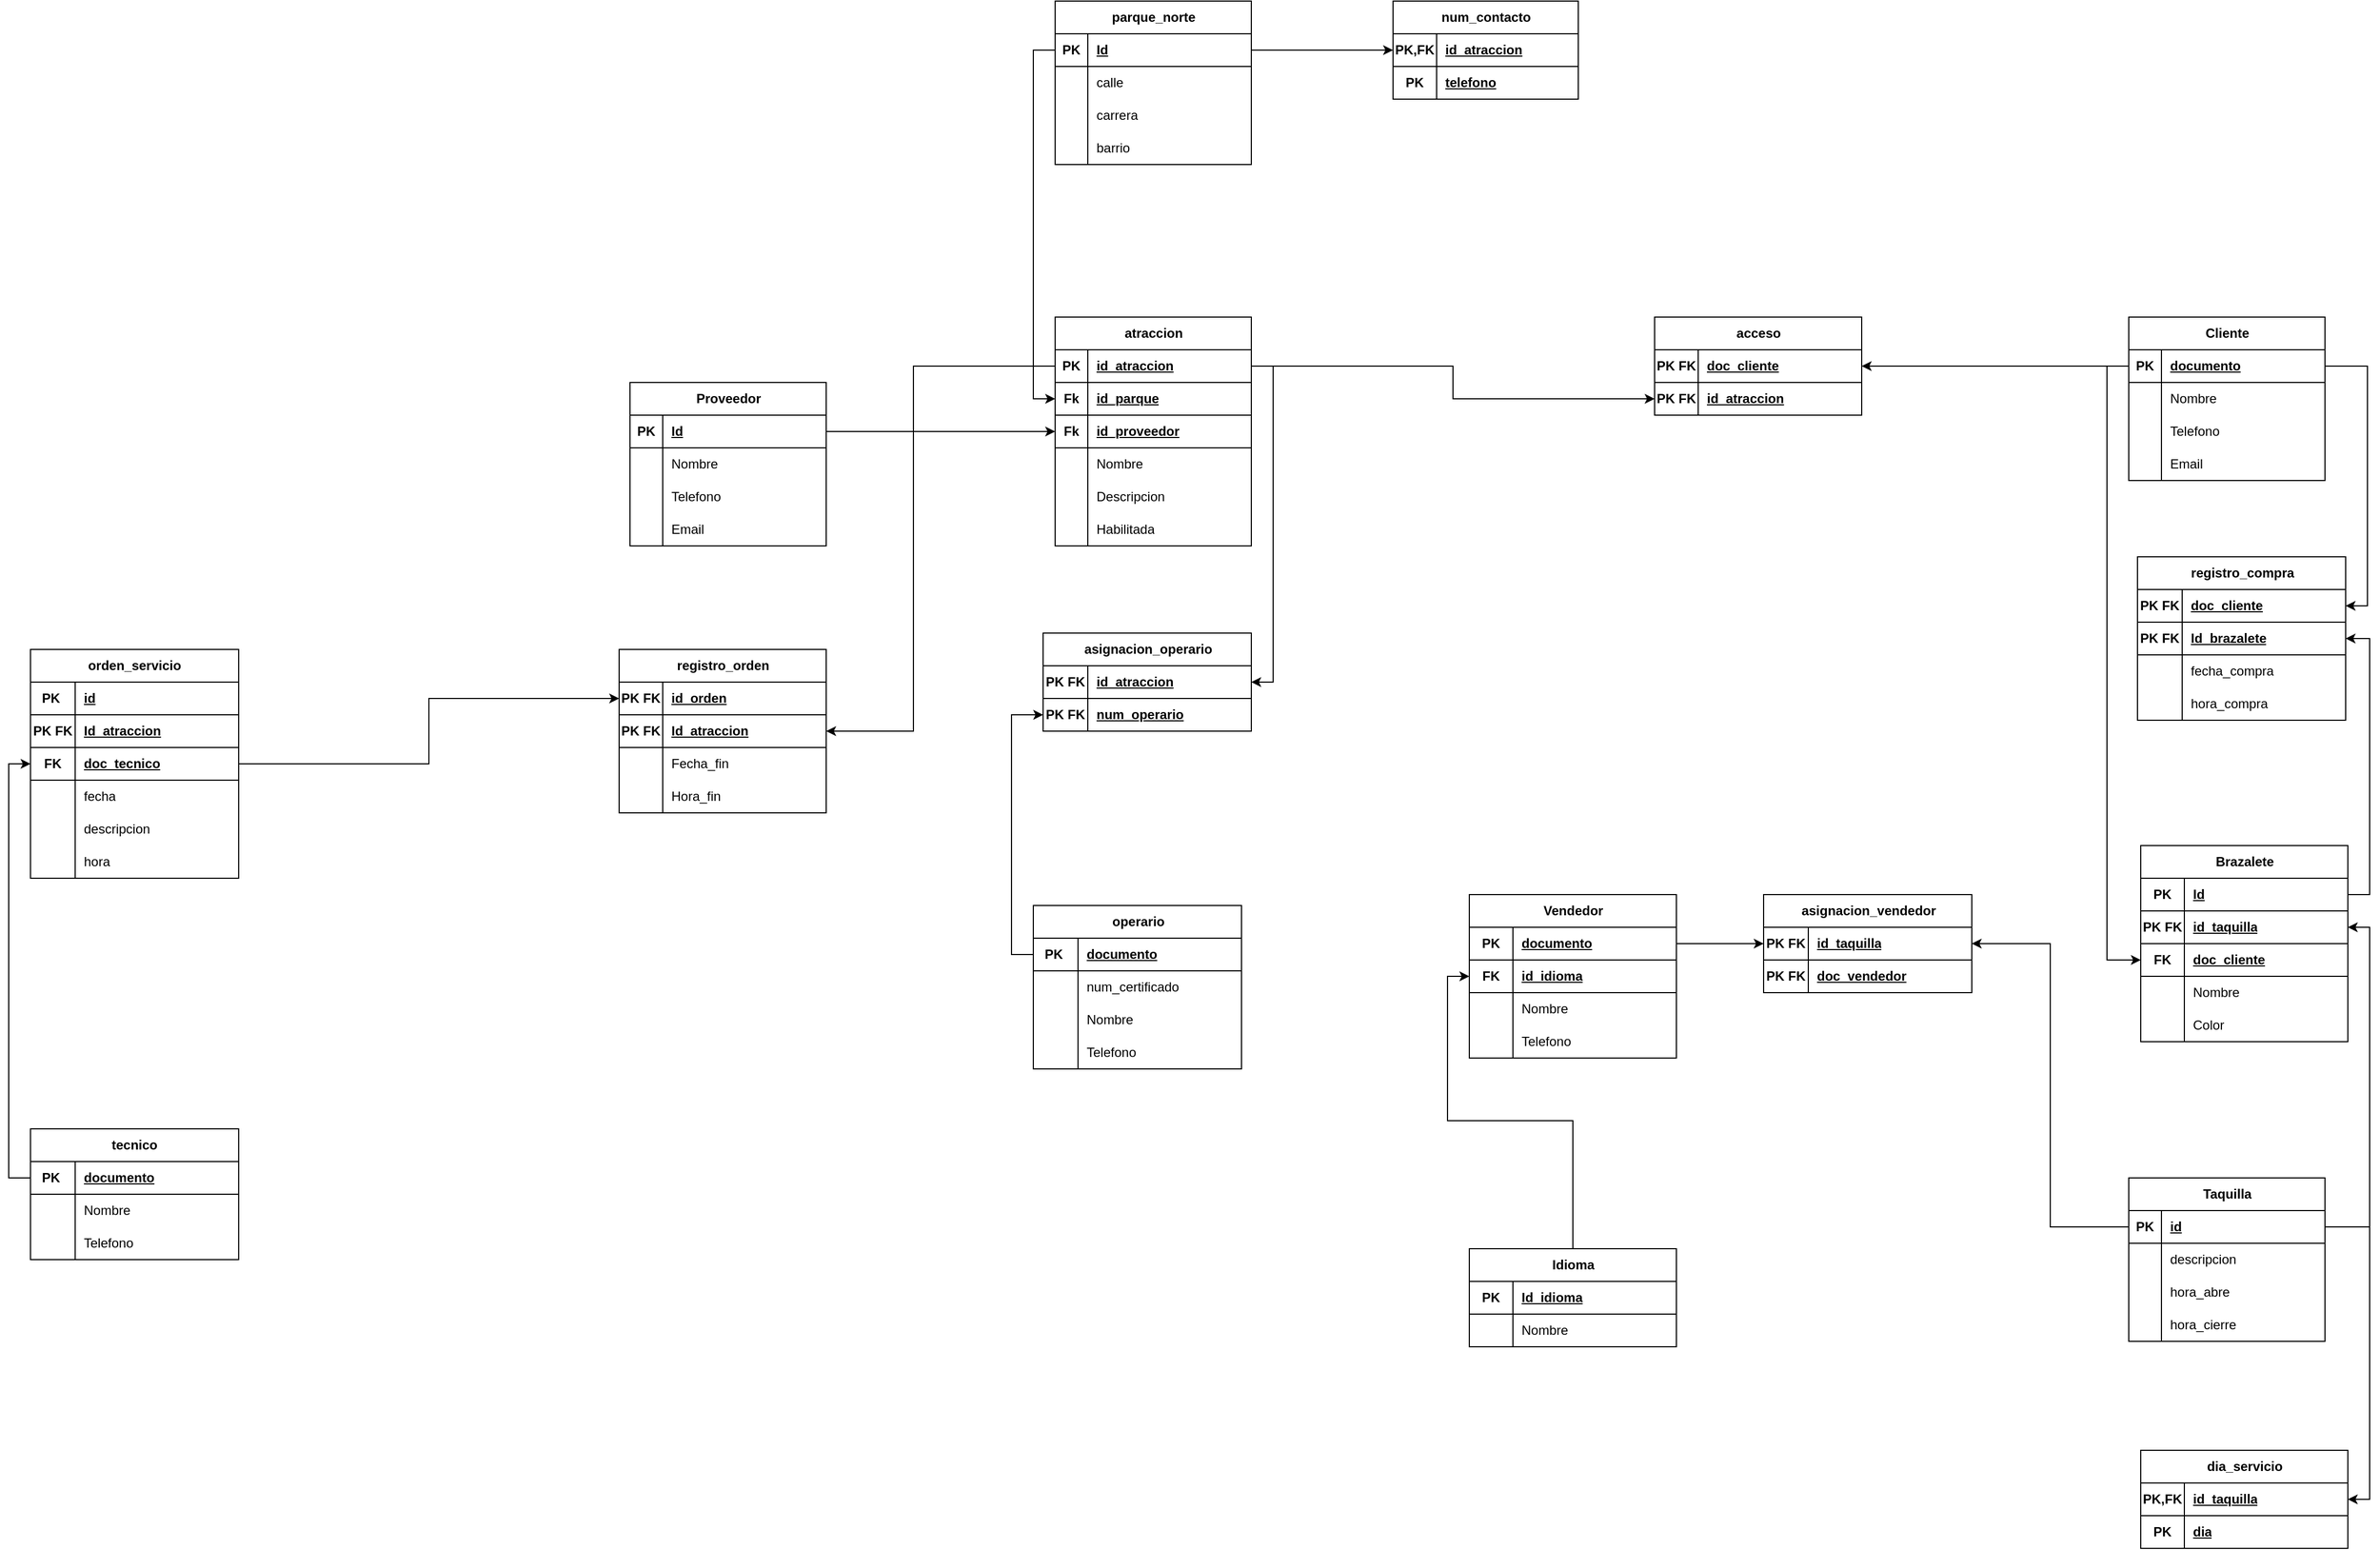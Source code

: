 <mxfile version="24.0.7" type="device">
  <diagram name="Página-1" id="WYjAIQmB5T-iMZE5vLQu">
    <mxGraphModel dx="1009" dy="621" grid="1" gridSize="10" guides="1" tooltips="1" connect="1" arrows="1" fold="1" page="1" pageScale="1" pageWidth="1169" pageHeight="827" math="0" shadow="0">
      <root>
        <mxCell id="0" />
        <mxCell id="1" parent="0" />
        <mxCell id="mw9W5WNphhy34uTooBRn-1" value="num_contacto" style="shape=table;startSize=30;container=1;collapsible=1;childLayout=tableLayout;fixedRows=1;rowLines=0;fontStyle=1;align=center;resizeLast=1;html=1;" parent="1" vertex="1">
          <mxGeometry x="1380" y="55" width="170" height="90" as="geometry" />
        </mxCell>
        <mxCell id="mw9W5WNphhy34uTooBRn-2" value="" style="shape=tableRow;horizontal=0;startSize=0;swimlaneHead=0;swimlaneBody=0;fillColor=none;collapsible=0;dropTarget=0;points=[[0,0.5],[1,0.5]];portConstraint=eastwest;top=0;left=0;right=0;bottom=1;" parent="mw9W5WNphhy34uTooBRn-1" vertex="1">
          <mxGeometry y="30" width="170" height="30" as="geometry" />
        </mxCell>
        <mxCell id="mw9W5WNphhy34uTooBRn-3" value="PK,FK" style="shape=partialRectangle;connectable=0;fillColor=none;top=0;left=0;bottom=0;right=0;fontStyle=1;overflow=hidden;whiteSpace=wrap;html=1;" parent="mw9W5WNphhy34uTooBRn-2" vertex="1">
          <mxGeometry width="40" height="30" as="geometry">
            <mxRectangle width="40" height="30" as="alternateBounds" />
          </mxGeometry>
        </mxCell>
        <mxCell id="mw9W5WNphhy34uTooBRn-4" value="id_atraccion" style="shape=partialRectangle;connectable=0;fillColor=none;top=0;left=0;bottom=0;right=0;align=left;spacingLeft=6;fontStyle=5;overflow=hidden;whiteSpace=wrap;html=1;" parent="mw9W5WNphhy34uTooBRn-2" vertex="1">
          <mxGeometry x="40" width="130" height="30" as="geometry">
            <mxRectangle width="130" height="30" as="alternateBounds" />
          </mxGeometry>
        </mxCell>
        <mxCell id="mw9W5WNphhy34uTooBRn-138" style="shape=tableRow;horizontal=0;startSize=0;swimlaneHead=0;swimlaneBody=0;fillColor=none;collapsible=0;dropTarget=0;points=[[0,0.5],[1,0.5]];portConstraint=eastwest;top=0;left=0;right=0;bottom=1;" parent="mw9W5WNphhy34uTooBRn-1" vertex="1">
          <mxGeometry y="60" width="170" height="30" as="geometry" />
        </mxCell>
        <mxCell id="mw9W5WNphhy34uTooBRn-139" value="PK" style="shape=partialRectangle;connectable=0;fillColor=none;top=0;left=0;bottom=0;right=0;fontStyle=1;overflow=hidden;whiteSpace=wrap;html=1;" parent="mw9W5WNphhy34uTooBRn-138" vertex="1">
          <mxGeometry width="40" height="30" as="geometry">
            <mxRectangle width="40" height="30" as="alternateBounds" />
          </mxGeometry>
        </mxCell>
        <mxCell id="mw9W5WNphhy34uTooBRn-140" value="telefono" style="shape=partialRectangle;connectable=0;fillColor=none;top=0;left=0;bottom=0;right=0;align=left;spacingLeft=6;fontStyle=5;overflow=hidden;whiteSpace=wrap;html=1;" parent="mw9W5WNphhy34uTooBRn-138" vertex="1">
          <mxGeometry x="40" width="130" height="30" as="geometry">
            <mxRectangle width="130" height="30" as="alternateBounds" />
          </mxGeometry>
        </mxCell>
        <mxCell id="mw9W5WNphhy34uTooBRn-166" style="rounded=0;orthogonalLoop=1;jettySize=auto;html=1;entryX=0;entryY=0.5;entryDx=0;entryDy=0;exitX=1;exitY=0.5;exitDx=0;exitDy=0;" parent="1" source="mw9W5WNphhy34uTooBRn-29" target="mw9W5WNphhy34uTooBRn-2" edge="1">
          <mxGeometry relative="1" as="geometry" />
        </mxCell>
        <mxCell id="mw9W5WNphhy34uTooBRn-167" style="edgeStyle=orthogonalEdgeStyle;rounded=0;orthogonalLoop=1;jettySize=auto;html=1;exitX=0;exitY=0.5;exitDx=0;exitDy=0;" parent="1" source="mw9W5WNphhy34uTooBRn-29" target="mw9W5WNphhy34uTooBRn-163" edge="1">
          <mxGeometry relative="1" as="geometry">
            <mxPoint x="1050" y="415" as="targetPoint" />
            <Array as="points">
              <mxPoint x="1050" y="100" />
              <mxPoint x="1050" y="420" />
            </Array>
          </mxGeometry>
        </mxCell>
        <mxCell id="mw9W5WNphhy34uTooBRn-28" value="parque_norte" style="shape=table;startSize=30;container=1;collapsible=1;childLayout=tableLayout;fixedRows=1;rowLines=0;fontStyle=1;align=center;resizeLast=1;html=1;" parent="1" vertex="1">
          <mxGeometry x="1070" y="55" width="180" height="150" as="geometry" />
        </mxCell>
        <mxCell id="mw9W5WNphhy34uTooBRn-29" value="" style="shape=tableRow;horizontal=0;startSize=0;swimlaneHead=0;swimlaneBody=0;fillColor=none;collapsible=0;dropTarget=0;points=[[0,0.5],[1,0.5]];portConstraint=eastwest;top=0;left=0;right=0;bottom=1;" parent="mw9W5WNphhy34uTooBRn-28" vertex="1">
          <mxGeometry y="30" width="180" height="30" as="geometry" />
        </mxCell>
        <mxCell id="mw9W5WNphhy34uTooBRn-30" value="PK" style="shape=partialRectangle;connectable=0;fillColor=none;top=0;left=0;bottom=0;right=0;fontStyle=1;overflow=hidden;whiteSpace=wrap;html=1;" parent="mw9W5WNphhy34uTooBRn-29" vertex="1">
          <mxGeometry width="30" height="30" as="geometry">
            <mxRectangle width="30" height="30" as="alternateBounds" />
          </mxGeometry>
        </mxCell>
        <mxCell id="mw9W5WNphhy34uTooBRn-31" value="Id" style="shape=partialRectangle;connectable=0;fillColor=none;top=0;left=0;bottom=0;right=0;align=left;spacingLeft=6;fontStyle=5;overflow=hidden;whiteSpace=wrap;html=1;" parent="mw9W5WNphhy34uTooBRn-29" vertex="1">
          <mxGeometry x="30" width="150" height="30" as="geometry">
            <mxRectangle width="150" height="30" as="alternateBounds" />
          </mxGeometry>
        </mxCell>
        <mxCell id="mw9W5WNphhy34uTooBRn-32" value="" style="shape=tableRow;horizontal=0;startSize=0;swimlaneHead=0;swimlaneBody=0;fillColor=none;collapsible=0;dropTarget=0;points=[[0,0.5],[1,0.5]];portConstraint=eastwest;top=0;left=0;right=0;bottom=0;" parent="mw9W5WNphhy34uTooBRn-28" vertex="1">
          <mxGeometry y="60" width="180" height="30" as="geometry" />
        </mxCell>
        <mxCell id="mw9W5WNphhy34uTooBRn-33" value="" style="shape=partialRectangle;connectable=0;fillColor=none;top=0;left=0;bottom=0;right=0;editable=1;overflow=hidden;whiteSpace=wrap;html=1;" parent="mw9W5WNphhy34uTooBRn-32" vertex="1">
          <mxGeometry width="30" height="30" as="geometry">
            <mxRectangle width="30" height="30" as="alternateBounds" />
          </mxGeometry>
        </mxCell>
        <mxCell id="mw9W5WNphhy34uTooBRn-34" value="calle" style="shape=partialRectangle;connectable=0;fillColor=none;top=0;left=0;bottom=0;right=0;align=left;spacingLeft=6;overflow=hidden;whiteSpace=wrap;html=1;" parent="mw9W5WNphhy34uTooBRn-32" vertex="1">
          <mxGeometry x="30" width="150" height="30" as="geometry">
            <mxRectangle width="150" height="30" as="alternateBounds" />
          </mxGeometry>
        </mxCell>
        <mxCell id="mw9W5WNphhy34uTooBRn-35" value="" style="shape=tableRow;horizontal=0;startSize=0;swimlaneHead=0;swimlaneBody=0;fillColor=none;collapsible=0;dropTarget=0;points=[[0,0.5],[1,0.5]];portConstraint=eastwest;top=0;left=0;right=0;bottom=0;" parent="mw9W5WNphhy34uTooBRn-28" vertex="1">
          <mxGeometry y="90" width="180" height="30" as="geometry" />
        </mxCell>
        <mxCell id="mw9W5WNphhy34uTooBRn-36" value="" style="shape=partialRectangle;connectable=0;fillColor=none;top=0;left=0;bottom=0;right=0;editable=1;overflow=hidden;whiteSpace=wrap;html=1;" parent="mw9W5WNphhy34uTooBRn-35" vertex="1">
          <mxGeometry width="30" height="30" as="geometry">
            <mxRectangle width="30" height="30" as="alternateBounds" />
          </mxGeometry>
        </mxCell>
        <mxCell id="mw9W5WNphhy34uTooBRn-37" value="carrera" style="shape=partialRectangle;connectable=0;fillColor=none;top=0;left=0;bottom=0;right=0;align=left;spacingLeft=6;overflow=hidden;whiteSpace=wrap;html=1;" parent="mw9W5WNphhy34uTooBRn-35" vertex="1">
          <mxGeometry x="30" width="150" height="30" as="geometry">
            <mxRectangle width="150" height="30" as="alternateBounds" />
          </mxGeometry>
        </mxCell>
        <mxCell id="mw9W5WNphhy34uTooBRn-38" value="" style="shape=tableRow;horizontal=0;startSize=0;swimlaneHead=0;swimlaneBody=0;fillColor=none;collapsible=0;dropTarget=0;points=[[0,0.5],[1,0.5]];portConstraint=eastwest;top=0;left=0;right=0;bottom=0;" parent="mw9W5WNphhy34uTooBRn-28" vertex="1">
          <mxGeometry y="120" width="180" height="30" as="geometry" />
        </mxCell>
        <mxCell id="mw9W5WNphhy34uTooBRn-39" value="" style="shape=partialRectangle;connectable=0;fillColor=none;top=0;left=0;bottom=0;right=0;editable=1;overflow=hidden;whiteSpace=wrap;html=1;" parent="mw9W5WNphhy34uTooBRn-38" vertex="1">
          <mxGeometry width="30" height="30" as="geometry">
            <mxRectangle width="30" height="30" as="alternateBounds" />
          </mxGeometry>
        </mxCell>
        <mxCell id="mw9W5WNphhy34uTooBRn-40" value="barrio" style="shape=partialRectangle;connectable=0;fillColor=none;top=0;left=0;bottom=0;right=0;align=left;spacingLeft=6;overflow=hidden;whiteSpace=wrap;html=1;" parent="mw9W5WNphhy34uTooBRn-38" vertex="1">
          <mxGeometry x="30" width="150" height="30" as="geometry">
            <mxRectangle width="150" height="30" as="alternateBounds" />
          </mxGeometry>
        </mxCell>
        <mxCell id="mw9W5WNphhy34uTooBRn-41" value="Proveedor" style="shape=table;startSize=30;container=1;collapsible=1;childLayout=tableLayout;fixedRows=1;rowLines=0;fontStyle=1;align=center;resizeLast=1;html=1;" parent="1" vertex="1">
          <mxGeometry x="680" y="405" width="180" height="150" as="geometry" />
        </mxCell>
        <mxCell id="mw9W5WNphhy34uTooBRn-42" value="" style="shape=tableRow;horizontal=0;startSize=0;swimlaneHead=0;swimlaneBody=0;fillColor=none;collapsible=0;dropTarget=0;points=[[0,0.5],[1,0.5]];portConstraint=eastwest;top=0;left=0;right=0;bottom=1;" parent="mw9W5WNphhy34uTooBRn-41" vertex="1">
          <mxGeometry y="30" width="180" height="30" as="geometry" />
        </mxCell>
        <mxCell id="mw9W5WNphhy34uTooBRn-43" value="PK" style="shape=partialRectangle;connectable=0;fillColor=none;top=0;left=0;bottom=0;right=0;fontStyle=1;overflow=hidden;whiteSpace=wrap;html=1;" parent="mw9W5WNphhy34uTooBRn-42" vertex="1">
          <mxGeometry width="30" height="30" as="geometry">
            <mxRectangle width="30" height="30" as="alternateBounds" />
          </mxGeometry>
        </mxCell>
        <mxCell id="mw9W5WNphhy34uTooBRn-44" value="Id" style="shape=partialRectangle;connectable=0;fillColor=none;top=0;left=0;bottom=0;right=0;align=left;spacingLeft=6;fontStyle=5;overflow=hidden;whiteSpace=wrap;html=1;" parent="mw9W5WNphhy34uTooBRn-42" vertex="1">
          <mxGeometry x="30" width="150" height="30" as="geometry">
            <mxRectangle width="150" height="30" as="alternateBounds" />
          </mxGeometry>
        </mxCell>
        <mxCell id="mw9W5WNphhy34uTooBRn-45" value="" style="shape=tableRow;horizontal=0;startSize=0;swimlaneHead=0;swimlaneBody=0;fillColor=none;collapsible=0;dropTarget=0;points=[[0,0.5],[1,0.5]];portConstraint=eastwest;top=0;left=0;right=0;bottom=0;" parent="mw9W5WNphhy34uTooBRn-41" vertex="1">
          <mxGeometry y="60" width="180" height="30" as="geometry" />
        </mxCell>
        <mxCell id="mw9W5WNphhy34uTooBRn-46" value="" style="shape=partialRectangle;connectable=0;fillColor=none;top=0;left=0;bottom=0;right=0;editable=1;overflow=hidden;whiteSpace=wrap;html=1;" parent="mw9W5WNphhy34uTooBRn-45" vertex="1">
          <mxGeometry width="30" height="30" as="geometry">
            <mxRectangle width="30" height="30" as="alternateBounds" />
          </mxGeometry>
        </mxCell>
        <mxCell id="mw9W5WNphhy34uTooBRn-47" value="Nombre" style="shape=partialRectangle;connectable=0;fillColor=none;top=0;left=0;bottom=0;right=0;align=left;spacingLeft=6;overflow=hidden;whiteSpace=wrap;html=1;" parent="mw9W5WNphhy34uTooBRn-45" vertex="1">
          <mxGeometry x="30" width="150" height="30" as="geometry">
            <mxRectangle width="150" height="30" as="alternateBounds" />
          </mxGeometry>
        </mxCell>
        <mxCell id="mw9W5WNphhy34uTooBRn-48" value="" style="shape=tableRow;horizontal=0;startSize=0;swimlaneHead=0;swimlaneBody=0;fillColor=none;collapsible=0;dropTarget=0;points=[[0,0.5],[1,0.5]];portConstraint=eastwest;top=0;left=0;right=0;bottom=0;" parent="mw9W5WNphhy34uTooBRn-41" vertex="1">
          <mxGeometry y="90" width="180" height="30" as="geometry" />
        </mxCell>
        <mxCell id="mw9W5WNphhy34uTooBRn-49" value="" style="shape=partialRectangle;connectable=0;fillColor=none;top=0;left=0;bottom=0;right=0;editable=1;overflow=hidden;whiteSpace=wrap;html=1;" parent="mw9W5WNphhy34uTooBRn-48" vertex="1">
          <mxGeometry width="30" height="30" as="geometry">
            <mxRectangle width="30" height="30" as="alternateBounds" />
          </mxGeometry>
        </mxCell>
        <mxCell id="mw9W5WNphhy34uTooBRn-50" value="Telefono" style="shape=partialRectangle;connectable=0;fillColor=none;top=0;left=0;bottom=0;right=0;align=left;spacingLeft=6;overflow=hidden;whiteSpace=wrap;html=1;" parent="mw9W5WNphhy34uTooBRn-48" vertex="1">
          <mxGeometry x="30" width="150" height="30" as="geometry">
            <mxRectangle width="150" height="30" as="alternateBounds" />
          </mxGeometry>
        </mxCell>
        <mxCell id="mw9W5WNphhy34uTooBRn-51" value="" style="shape=tableRow;horizontal=0;startSize=0;swimlaneHead=0;swimlaneBody=0;fillColor=none;collapsible=0;dropTarget=0;points=[[0,0.5],[1,0.5]];portConstraint=eastwest;top=0;left=0;right=0;bottom=0;" parent="mw9W5WNphhy34uTooBRn-41" vertex="1">
          <mxGeometry y="120" width="180" height="30" as="geometry" />
        </mxCell>
        <mxCell id="mw9W5WNphhy34uTooBRn-52" value="" style="shape=partialRectangle;connectable=0;fillColor=none;top=0;left=0;bottom=0;right=0;editable=1;overflow=hidden;whiteSpace=wrap;html=1;" parent="mw9W5WNphhy34uTooBRn-51" vertex="1">
          <mxGeometry width="30" height="30" as="geometry">
            <mxRectangle width="30" height="30" as="alternateBounds" />
          </mxGeometry>
        </mxCell>
        <mxCell id="mw9W5WNphhy34uTooBRn-53" value="Email" style="shape=partialRectangle;connectable=0;fillColor=none;top=0;left=0;bottom=0;right=0;align=left;spacingLeft=6;overflow=hidden;whiteSpace=wrap;html=1;" parent="mw9W5WNphhy34uTooBRn-51" vertex="1">
          <mxGeometry x="30" width="150" height="30" as="geometry">
            <mxRectangle width="150" height="30" as="alternateBounds" />
          </mxGeometry>
        </mxCell>
        <mxCell id="mw9W5WNphhy34uTooBRn-54" value="Cliente" style="shape=table;startSize=30;container=1;collapsible=1;childLayout=tableLayout;fixedRows=1;rowLines=0;fontStyle=1;align=center;resizeLast=1;html=1;" parent="1" vertex="1">
          <mxGeometry x="2055" y="345" width="180" height="150" as="geometry" />
        </mxCell>
        <mxCell id="mw9W5WNphhy34uTooBRn-55" value="" style="shape=tableRow;horizontal=0;startSize=0;swimlaneHead=0;swimlaneBody=0;fillColor=none;collapsible=0;dropTarget=0;points=[[0,0.5],[1,0.5]];portConstraint=eastwest;top=0;left=0;right=0;bottom=1;" parent="mw9W5WNphhy34uTooBRn-54" vertex="1">
          <mxGeometry y="30" width="180" height="30" as="geometry" />
        </mxCell>
        <mxCell id="mw9W5WNphhy34uTooBRn-56" value="PK" style="shape=partialRectangle;connectable=0;fillColor=none;top=0;left=0;bottom=0;right=0;fontStyle=1;overflow=hidden;whiteSpace=wrap;html=1;" parent="mw9W5WNphhy34uTooBRn-55" vertex="1">
          <mxGeometry width="30" height="30" as="geometry">
            <mxRectangle width="30" height="30" as="alternateBounds" />
          </mxGeometry>
        </mxCell>
        <mxCell id="mw9W5WNphhy34uTooBRn-57" value="documento" style="shape=partialRectangle;connectable=0;fillColor=none;top=0;left=0;bottom=0;right=0;align=left;spacingLeft=6;fontStyle=5;overflow=hidden;whiteSpace=wrap;html=1;" parent="mw9W5WNphhy34uTooBRn-55" vertex="1">
          <mxGeometry x="30" width="150" height="30" as="geometry">
            <mxRectangle width="150" height="30" as="alternateBounds" />
          </mxGeometry>
        </mxCell>
        <mxCell id="mw9W5WNphhy34uTooBRn-58" value="" style="shape=tableRow;horizontal=0;startSize=0;swimlaneHead=0;swimlaneBody=0;fillColor=none;collapsible=0;dropTarget=0;points=[[0,0.5],[1,0.5]];portConstraint=eastwest;top=0;left=0;right=0;bottom=0;" parent="mw9W5WNphhy34uTooBRn-54" vertex="1">
          <mxGeometry y="60" width="180" height="30" as="geometry" />
        </mxCell>
        <mxCell id="mw9W5WNphhy34uTooBRn-59" value="" style="shape=partialRectangle;connectable=0;fillColor=none;top=0;left=0;bottom=0;right=0;editable=1;overflow=hidden;whiteSpace=wrap;html=1;" parent="mw9W5WNphhy34uTooBRn-58" vertex="1">
          <mxGeometry width="30" height="30" as="geometry">
            <mxRectangle width="30" height="30" as="alternateBounds" />
          </mxGeometry>
        </mxCell>
        <mxCell id="mw9W5WNphhy34uTooBRn-60" value="Nombre" style="shape=partialRectangle;connectable=0;fillColor=none;top=0;left=0;bottom=0;right=0;align=left;spacingLeft=6;overflow=hidden;whiteSpace=wrap;html=1;" parent="mw9W5WNphhy34uTooBRn-58" vertex="1">
          <mxGeometry x="30" width="150" height="30" as="geometry">
            <mxRectangle width="150" height="30" as="alternateBounds" />
          </mxGeometry>
        </mxCell>
        <mxCell id="mw9W5WNphhy34uTooBRn-61" value="" style="shape=tableRow;horizontal=0;startSize=0;swimlaneHead=0;swimlaneBody=0;fillColor=none;collapsible=0;dropTarget=0;points=[[0,0.5],[1,0.5]];portConstraint=eastwest;top=0;left=0;right=0;bottom=0;" parent="mw9W5WNphhy34uTooBRn-54" vertex="1">
          <mxGeometry y="90" width="180" height="30" as="geometry" />
        </mxCell>
        <mxCell id="mw9W5WNphhy34uTooBRn-62" value="" style="shape=partialRectangle;connectable=0;fillColor=none;top=0;left=0;bottom=0;right=0;editable=1;overflow=hidden;whiteSpace=wrap;html=1;" parent="mw9W5WNphhy34uTooBRn-61" vertex="1">
          <mxGeometry width="30" height="30" as="geometry">
            <mxRectangle width="30" height="30" as="alternateBounds" />
          </mxGeometry>
        </mxCell>
        <mxCell id="mw9W5WNphhy34uTooBRn-63" value="Telefono" style="shape=partialRectangle;connectable=0;fillColor=none;top=0;left=0;bottom=0;right=0;align=left;spacingLeft=6;overflow=hidden;whiteSpace=wrap;html=1;" parent="mw9W5WNphhy34uTooBRn-61" vertex="1">
          <mxGeometry x="30" width="150" height="30" as="geometry">
            <mxRectangle width="150" height="30" as="alternateBounds" />
          </mxGeometry>
        </mxCell>
        <mxCell id="mw9W5WNphhy34uTooBRn-64" value="" style="shape=tableRow;horizontal=0;startSize=0;swimlaneHead=0;swimlaneBody=0;fillColor=none;collapsible=0;dropTarget=0;points=[[0,0.5],[1,0.5]];portConstraint=eastwest;top=0;left=0;right=0;bottom=0;" parent="mw9W5WNphhy34uTooBRn-54" vertex="1">
          <mxGeometry y="120" width="180" height="30" as="geometry" />
        </mxCell>
        <mxCell id="mw9W5WNphhy34uTooBRn-65" value="" style="shape=partialRectangle;connectable=0;fillColor=none;top=0;left=0;bottom=0;right=0;editable=1;overflow=hidden;whiteSpace=wrap;html=1;" parent="mw9W5WNphhy34uTooBRn-64" vertex="1">
          <mxGeometry width="30" height="30" as="geometry">
            <mxRectangle width="30" height="30" as="alternateBounds" />
          </mxGeometry>
        </mxCell>
        <mxCell id="mw9W5WNphhy34uTooBRn-66" value="Email" style="shape=partialRectangle;connectable=0;fillColor=none;top=0;left=0;bottom=0;right=0;align=left;spacingLeft=6;overflow=hidden;whiteSpace=wrap;html=1;" parent="mw9W5WNphhy34uTooBRn-64" vertex="1">
          <mxGeometry x="30" width="150" height="30" as="geometry">
            <mxRectangle width="150" height="30" as="alternateBounds" />
          </mxGeometry>
        </mxCell>
        <mxCell id="mw9W5WNphhy34uTooBRn-67" value="Brazalete" style="shape=table;startSize=30;container=1;collapsible=1;childLayout=tableLayout;fixedRows=1;rowLines=0;fontStyle=1;align=center;resizeLast=1;html=1;" parent="1" vertex="1">
          <mxGeometry x="2066" y="830" width="190" height="180" as="geometry" />
        </mxCell>
        <mxCell id="mw9W5WNphhy34uTooBRn-68" value="" style="shape=tableRow;horizontal=0;startSize=0;swimlaneHead=0;swimlaneBody=0;fillColor=none;collapsible=0;dropTarget=0;points=[[0,0.5],[1,0.5]];portConstraint=eastwest;top=0;left=0;right=0;bottom=1;" parent="mw9W5WNphhy34uTooBRn-67" vertex="1">
          <mxGeometry y="30" width="190" height="30" as="geometry" />
        </mxCell>
        <mxCell id="mw9W5WNphhy34uTooBRn-69" value="PK" style="shape=partialRectangle;connectable=0;fillColor=none;top=0;left=0;bottom=0;right=0;fontStyle=1;overflow=hidden;whiteSpace=wrap;html=1;" parent="mw9W5WNphhy34uTooBRn-68" vertex="1">
          <mxGeometry width="40" height="30" as="geometry">
            <mxRectangle width="40" height="30" as="alternateBounds" />
          </mxGeometry>
        </mxCell>
        <mxCell id="mw9W5WNphhy34uTooBRn-70" value="Id" style="shape=partialRectangle;connectable=0;fillColor=none;top=0;left=0;bottom=0;right=0;align=left;spacingLeft=6;fontStyle=5;overflow=hidden;whiteSpace=wrap;html=1;" parent="mw9W5WNphhy34uTooBRn-68" vertex="1">
          <mxGeometry x="40" width="150" height="30" as="geometry">
            <mxRectangle width="150" height="30" as="alternateBounds" />
          </mxGeometry>
        </mxCell>
        <mxCell id="mw9W5WNphhy34uTooBRn-235" style="shape=tableRow;horizontal=0;startSize=0;swimlaneHead=0;swimlaneBody=0;fillColor=none;collapsible=0;dropTarget=0;points=[[0,0.5],[1,0.5]];portConstraint=eastwest;top=0;left=0;right=0;bottom=1;" parent="mw9W5WNphhy34uTooBRn-67" vertex="1">
          <mxGeometry y="60" width="190" height="30" as="geometry" />
        </mxCell>
        <mxCell id="mw9W5WNphhy34uTooBRn-236" value="PK FK" style="shape=partialRectangle;connectable=0;fillColor=none;top=0;left=0;bottom=0;right=0;fontStyle=1;overflow=hidden;whiteSpace=wrap;html=1;" parent="mw9W5WNphhy34uTooBRn-235" vertex="1">
          <mxGeometry width="40" height="30" as="geometry">
            <mxRectangle width="40" height="30" as="alternateBounds" />
          </mxGeometry>
        </mxCell>
        <mxCell id="mw9W5WNphhy34uTooBRn-237" value="id_taquilla" style="shape=partialRectangle;connectable=0;fillColor=none;top=0;left=0;bottom=0;right=0;align=left;spacingLeft=6;fontStyle=5;overflow=hidden;whiteSpace=wrap;html=1;" parent="mw9W5WNphhy34uTooBRn-235" vertex="1">
          <mxGeometry x="40" width="150" height="30" as="geometry">
            <mxRectangle width="150" height="30" as="alternateBounds" />
          </mxGeometry>
        </mxCell>
        <mxCell id="mw9W5WNphhy34uTooBRn-256" style="shape=tableRow;horizontal=0;startSize=0;swimlaneHead=0;swimlaneBody=0;fillColor=none;collapsible=0;dropTarget=0;points=[[0,0.5],[1,0.5]];portConstraint=eastwest;top=0;left=0;right=0;bottom=1;" parent="mw9W5WNphhy34uTooBRn-67" vertex="1">
          <mxGeometry y="90" width="190" height="30" as="geometry" />
        </mxCell>
        <mxCell id="mw9W5WNphhy34uTooBRn-257" value="FK" style="shape=partialRectangle;connectable=0;fillColor=none;top=0;left=0;bottom=0;right=0;fontStyle=1;overflow=hidden;whiteSpace=wrap;html=1;" parent="mw9W5WNphhy34uTooBRn-256" vertex="1">
          <mxGeometry width="40" height="30" as="geometry">
            <mxRectangle width="40" height="30" as="alternateBounds" />
          </mxGeometry>
        </mxCell>
        <mxCell id="mw9W5WNphhy34uTooBRn-258" value="doc_cliente" style="shape=partialRectangle;connectable=0;fillColor=none;top=0;left=0;bottom=0;right=0;align=left;spacingLeft=6;fontStyle=5;overflow=hidden;whiteSpace=wrap;html=1;" parent="mw9W5WNphhy34uTooBRn-256" vertex="1">
          <mxGeometry x="40" width="150" height="30" as="geometry">
            <mxRectangle width="150" height="30" as="alternateBounds" />
          </mxGeometry>
        </mxCell>
        <mxCell id="mw9W5WNphhy34uTooBRn-74" value="" style="shape=tableRow;horizontal=0;startSize=0;swimlaneHead=0;swimlaneBody=0;fillColor=none;collapsible=0;dropTarget=0;points=[[0,0.5],[1,0.5]];portConstraint=eastwest;top=0;left=0;right=0;bottom=0;" parent="mw9W5WNphhy34uTooBRn-67" vertex="1">
          <mxGeometry y="120" width="190" height="30" as="geometry" />
        </mxCell>
        <mxCell id="mw9W5WNphhy34uTooBRn-75" value="" style="shape=partialRectangle;connectable=0;fillColor=none;top=0;left=0;bottom=0;right=0;editable=1;overflow=hidden;whiteSpace=wrap;html=1;" parent="mw9W5WNphhy34uTooBRn-74" vertex="1">
          <mxGeometry width="40" height="30" as="geometry">
            <mxRectangle width="40" height="30" as="alternateBounds" />
          </mxGeometry>
        </mxCell>
        <mxCell id="mw9W5WNphhy34uTooBRn-76" value="Nombre" style="shape=partialRectangle;connectable=0;fillColor=none;top=0;left=0;bottom=0;right=0;align=left;spacingLeft=6;overflow=hidden;whiteSpace=wrap;html=1;" parent="mw9W5WNphhy34uTooBRn-74" vertex="1">
          <mxGeometry x="40" width="150" height="30" as="geometry">
            <mxRectangle width="150" height="30" as="alternateBounds" />
          </mxGeometry>
        </mxCell>
        <mxCell id="mw9W5WNphhy34uTooBRn-77" value="" style="shape=tableRow;horizontal=0;startSize=0;swimlaneHead=0;swimlaneBody=0;fillColor=none;collapsible=0;dropTarget=0;points=[[0,0.5],[1,0.5]];portConstraint=eastwest;top=0;left=0;right=0;bottom=0;" parent="mw9W5WNphhy34uTooBRn-67" vertex="1">
          <mxGeometry y="150" width="190" height="30" as="geometry" />
        </mxCell>
        <mxCell id="mw9W5WNphhy34uTooBRn-78" value="" style="shape=partialRectangle;connectable=0;fillColor=none;top=0;left=0;bottom=0;right=0;editable=1;overflow=hidden;whiteSpace=wrap;html=1;" parent="mw9W5WNphhy34uTooBRn-77" vertex="1">
          <mxGeometry width="40" height="30" as="geometry">
            <mxRectangle width="40" height="30" as="alternateBounds" />
          </mxGeometry>
        </mxCell>
        <mxCell id="mw9W5WNphhy34uTooBRn-79" value="Color" style="shape=partialRectangle;connectable=0;fillColor=none;top=0;left=0;bottom=0;right=0;align=left;spacingLeft=6;overflow=hidden;whiteSpace=wrap;html=1;" parent="mw9W5WNphhy34uTooBRn-77" vertex="1">
          <mxGeometry x="40" width="150" height="30" as="geometry">
            <mxRectangle width="150" height="30" as="alternateBounds" />
          </mxGeometry>
        </mxCell>
        <mxCell id="mw9W5WNphhy34uTooBRn-80" value="Taquilla" style="shape=table;startSize=30;container=1;collapsible=1;childLayout=tableLayout;fixedRows=1;rowLines=0;fontStyle=1;align=center;resizeLast=1;html=1;" parent="1" vertex="1">
          <mxGeometry x="2055" y="1135" width="180" height="150" as="geometry" />
        </mxCell>
        <mxCell id="mw9W5WNphhy34uTooBRn-81" value="" style="shape=tableRow;horizontal=0;startSize=0;swimlaneHead=0;swimlaneBody=0;fillColor=none;collapsible=0;dropTarget=0;points=[[0,0.5],[1,0.5]];portConstraint=eastwest;top=0;left=0;right=0;bottom=1;" parent="mw9W5WNphhy34uTooBRn-80" vertex="1">
          <mxGeometry y="30" width="180" height="30" as="geometry" />
        </mxCell>
        <mxCell id="mw9W5WNphhy34uTooBRn-82" value="PK" style="shape=partialRectangle;connectable=0;fillColor=none;top=0;left=0;bottom=0;right=0;fontStyle=1;overflow=hidden;whiteSpace=wrap;html=1;" parent="mw9W5WNphhy34uTooBRn-81" vertex="1">
          <mxGeometry width="30" height="30" as="geometry">
            <mxRectangle width="30" height="30" as="alternateBounds" />
          </mxGeometry>
        </mxCell>
        <mxCell id="mw9W5WNphhy34uTooBRn-83" value="id" style="shape=partialRectangle;connectable=0;fillColor=none;top=0;left=0;bottom=0;right=0;align=left;spacingLeft=6;fontStyle=5;overflow=hidden;whiteSpace=wrap;html=1;" parent="mw9W5WNphhy34uTooBRn-81" vertex="1">
          <mxGeometry x="30" width="150" height="30" as="geometry">
            <mxRectangle width="150" height="30" as="alternateBounds" />
          </mxGeometry>
        </mxCell>
        <mxCell id="mw9W5WNphhy34uTooBRn-84" value="" style="shape=tableRow;horizontal=0;startSize=0;swimlaneHead=0;swimlaneBody=0;fillColor=none;collapsible=0;dropTarget=0;points=[[0,0.5],[1,0.5]];portConstraint=eastwest;top=0;left=0;right=0;bottom=0;" parent="mw9W5WNphhy34uTooBRn-80" vertex="1">
          <mxGeometry y="60" width="180" height="30" as="geometry" />
        </mxCell>
        <mxCell id="mw9W5WNphhy34uTooBRn-85" value="" style="shape=partialRectangle;connectable=0;fillColor=none;top=0;left=0;bottom=0;right=0;editable=1;overflow=hidden;whiteSpace=wrap;html=1;" parent="mw9W5WNphhy34uTooBRn-84" vertex="1">
          <mxGeometry width="30" height="30" as="geometry">
            <mxRectangle width="30" height="30" as="alternateBounds" />
          </mxGeometry>
        </mxCell>
        <mxCell id="mw9W5WNphhy34uTooBRn-86" value="descripcion" style="shape=partialRectangle;connectable=0;fillColor=none;top=0;left=0;bottom=0;right=0;align=left;spacingLeft=6;overflow=hidden;whiteSpace=wrap;html=1;" parent="mw9W5WNphhy34uTooBRn-84" vertex="1">
          <mxGeometry x="30" width="150" height="30" as="geometry">
            <mxRectangle width="150" height="30" as="alternateBounds" />
          </mxGeometry>
        </mxCell>
        <mxCell id="mw9W5WNphhy34uTooBRn-87" value="" style="shape=tableRow;horizontal=0;startSize=0;swimlaneHead=0;swimlaneBody=0;fillColor=none;collapsible=0;dropTarget=0;points=[[0,0.5],[1,0.5]];portConstraint=eastwest;top=0;left=0;right=0;bottom=0;" parent="mw9W5WNphhy34uTooBRn-80" vertex="1">
          <mxGeometry y="90" width="180" height="30" as="geometry" />
        </mxCell>
        <mxCell id="mw9W5WNphhy34uTooBRn-88" value="" style="shape=partialRectangle;connectable=0;fillColor=none;top=0;left=0;bottom=0;right=0;editable=1;overflow=hidden;whiteSpace=wrap;html=1;" parent="mw9W5WNphhy34uTooBRn-87" vertex="1">
          <mxGeometry width="30" height="30" as="geometry">
            <mxRectangle width="30" height="30" as="alternateBounds" />
          </mxGeometry>
        </mxCell>
        <mxCell id="mw9W5WNphhy34uTooBRn-89" value="hora_abre" style="shape=partialRectangle;connectable=0;fillColor=none;top=0;left=0;bottom=0;right=0;align=left;spacingLeft=6;overflow=hidden;whiteSpace=wrap;html=1;" parent="mw9W5WNphhy34uTooBRn-87" vertex="1">
          <mxGeometry x="30" width="150" height="30" as="geometry">
            <mxRectangle width="150" height="30" as="alternateBounds" />
          </mxGeometry>
        </mxCell>
        <mxCell id="mw9W5WNphhy34uTooBRn-90" value="" style="shape=tableRow;horizontal=0;startSize=0;swimlaneHead=0;swimlaneBody=0;fillColor=none;collapsible=0;dropTarget=0;points=[[0,0.5],[1,0.5]];portConstraint=eastwest;top=0;left=0;right=0;bottom=0;" parent="mw9W5WNphhy34uTooBRn-80" vertex="1">
          <mxGeometry y="120" width="180" height="30" as="geometry" />
        </mxCell>
        <mxCell id="mw9W5WNphhy34uTooBRn-91" value="" style="shape=partialRectangle;connectable=0;fillColor=none;top=0;left=0;bottom=0;right=0;editable=1;overflow=hidden;whiteSpace=wrap;html=1;" parent="mw9W5WNphhy34uTooBRn-90" vertex="1">
          <mxGeometry width="30" height="30" as="geometry">
            <mxRectangle width="30" height="30" as="alternateBounds" />
          </mxGeometry>
        </mxCell>
        <mxCell id="mw9W5WNphhy34uTooBRn-92" value="hora_cierre" style="shape=partialRectangle;connectable=0;fillColor=none;top=0;left=0;bottom=0;right=0;align=left;spacingLeft=6;overflow=hidden;whiteSpace=wrap;html=1;" parent="mw9W5WNphhy34uTooBRn-90" vertex="1">
          <mxGeometry x="30" width="150" height="30" as="geometry">
            <mxRectangle width="150" height="30" as="alternateBounds" />
          </mxGeometry>
        </mxCell>
        <mxCell id="mw9W5WNphhy34uTooBRn-106" value="operario" style="shape=table;startSize=30;container=1;collapsible=1;childLayout=tableLayout;fixedRows=1;rowLines=0;fontStyle=1;align=center;resizeLast=1;html=1;" parent="1" vertex="1">
          <mxGeometry x="1050" y="885" width="191" height="150" as="geometry" />
        </mxCell>
        <mxCell id="mw9W5WNphhy34uTooBRn-107" value="" style="shape=tableRow;horizontal=0;startSize=0;swimlaneHead=0;swimlaneBody=0;fillColor=none;collapsible=0;dropTarget=0;points=[[0,0.5],[1,0.5]];portConstraint=eastwest;top=0;left=0;right=0;bottom=1;" parent="mw9W5WNphhy34uTooBRn-106" vertex="1">
          <mxGeometry y="30" width="191" height="30" as="geometry" />
        </mxCell>
        <mxCell id="mw9W5WNphhy34uTooBRn-108" value="PK&amp;nbsp;" style="shape=partialRectangle;connectable=0;fillColor=none;top=0;left=0;bottom=0;right=0;fontStyle=1;overflow=hidden;whiteSpace=wrap;html=1;" parent="mw9W5WNphhy34uTooBRn-107" vertex="1">
          <mxGeometry width="41" height="30" as="geometry">
            <mxRectangle width="41" height="30" as="alternateBounds" />
          </mxGeometry>
        </mxCell>
        <mxCell id="mw9W5WNphhy34uTooBRn-109" value="documento" style="shape=partialRectangle;connectable=0;fillColor=none;top=0;left=0;bottom=0;right=0;align=left;spacingLeft=6;fontStyle=5;overflow=hidden;whiteSpace=wrap;html=1;" parent="mw9W5WNphhy34uTooBRn-107" vertex="1">
          <mxGeometry x="41" width="150" height="30" as="geometry">
            <mxRectangle width="150" height="30" as="alternateBounds" />
          </mxGeometry>
        </mxCell>
        <mxCell id="mw9W5WNphhy34uTooBRn-110" value="" style="shape=tableRow;horizontal=0;startSize=0;swimlaneHead=0;swimlaneBody=0;fillColor=none;collapsible=0;dropTarget=0;points=[[0,0.5],[1,0.5]];portConstraint=eastwest;top=0;left=0;right=0;bottom=0;" parent="mw9W5WNphhy34uTooBRn-106" vertex="1">
          <mxGeometry y="60" width="191" height="30" as="geometry" />
        </mxCell>
        <mxCell id="mw9W5WNphhy34uTooBRn-111" value="" style="shape=partialRectangle;connectable=0;fillColor=none;top=0;left=0;bottom=0;right=0;editable=1;overflow=hidden;whiteSpace=wrap;html=1;" parent="mw9W5WNphhy34uTooBRn-110" vertex="1">
          <mxGeometry width="41" height="30" as="geometry">
            <mxRectangle width="41" height="30" as="alternateBounds" />
          </mxGeometry>
        </mxCell>
        <mxCell id="mw9W5WNphhy34uTooBRn-112" value="num_certificado" style="shape=partialRectangle;connectable=0;fillColor=none;top=0;left=0;bottom=0;right=0;align=left;spacingLeft=6;overflow=hidden;whiteSpace=wrap;html=1;" parent="mw9W5WNphhy34uTooBRn-110" vertex="1">
          <mxGeometry x="41" width="150" height="30" as="geometry">
            <mxRectangle width="150" height="30" as="alternateBounds" />
          </mxGeometry>
        </mxCell>
        <mxCell id="mw9W5WNphhy34uTooBRn-305" style="shape=tableRow;horizontal=0;startSize=0;swimlaneHead=0;swimlaneBody=0;fillColor=none;collapsible=0;dropTarget=0;points=[[0,0.5],[1,0.5]];portConstraint=eastwest;top=0;left=0;right=0;bottom=0;" parent="mw9W5WNphhy34uTooBRn-106" vertex="1">
          <mxGeometry y="90" width="191" height="30" as="geometry" />
        </mxCell>
        <mxCell id="mw9W5WNphhy34uTooBRn-306" style="shape=partialRectangle;connectable=0;fillColor=none;top=0;left=0;bottom=0;right=0;editable=1;overflow=hidden;whiteSpace=wrap;html=1;" parent="mw9W5WNphhy34uTooBRn-305" vertex="1">
          <mxGeometry width="41" height="30" as="geometry">
            <mxRectangle width="41" height="30" as="alternateBounds" />
          </mxGeometry>
        </mxCell>
        <mxCell id="mw9W5WNphhy34uTooBRn-307" value="Nombre" style="shape=partialRectangle;connectable=0;fillColor=none;top=0;left=0;bottom=0;right=0;align=left;spacingLeft=6;overflow=hidden;whiteSpace=wrap;html=1;" parent="mw9W5WNphhy34uTooBRn-305" vertex="1">
          <mxGeometry x="41" width="150" height="30" as="geometry">
            <mxRectangle width="150" height="30" as="alternateBounds" />
          </mxGeometry>
        </mxCell>
        <mxCell id="mw9W5WNphhy34uTooBRn-308" style="shape=tableRow;horizontal=0;startSize=0;swimlaneHead=0;swimlaneBody=0;fillColor=none;collapsible=0;dropTarget=0;points=[[0,0.5],[1,0.5]];portConstraint=eastwest;top=0;left=0;right=0;bottom=0;" parent="mw9W5WNphhy34uTooBRn-106" vertex="1">
          <mxGeometry y="120" width="191" height="30" as="geometry" />
        </mxCell>
        <mxCell id="mw9W5WNphhy34uTooBRn-309" style="shape=partialRectangle;connectable=0;fillColor=none;top=0;left=0;bottom=0;right=0;editable=1;overflow=hidden;whiteSpace=wrap;html=1;" parent="mw9W5WNphhy34uTooBRn-308" vertex="1">
          <mxGeometry width="41" height="30" as="geometry">
            <mxRectangle width="41" height="30" as="alternateBounds" />
          </mxGeometry>
        </mxCell>
        <mxCell id="mw9W5WNphhy34uTooBRn-310" value="Telefono" style="shape=partialRectangle;connectable=0;fillColor=none;top=0;left=0;bottom=0;right=0;align=left;spacingLeft=6;overflow=hidden;whiteSpace=wrap;html=1;" parent="mw9W5WNphhy34uTooBRn-308" vertex="1">
          <mxGeometry x="41" width="150" height="30" as="geometry">
            <mxRectangle width="150" height="30" as="alternateBounds" />
          </mxGeometry>
        </mxCell>
        <mxCell id="mw9W5WNphhy34uTooBRn-119" value="Vendedor" style="shape=table;startSize=30;container=1;collapsible=1;childLayout=tableLayout;fixedRows=1;rowLines=0;fontStyle=1;align=center;resizeLast=1;html=1;" parent="1" vertex="1">
          <mxGeometry x="1450" y="875" width="190" height="150" as="geometry" />
        </mxCell>
        <mxCell id="mw9W5WNphhy34uTooBRn-120" value="" style="shape=tableRow;horizontal=0;startSize=0;swimlaneHead=0;swimlaneBody=0;fillColor=none;collapsible=0;dropTarget=0;points=[[0,0.5],[1,0.5]];portConstraint=eastwest;top=0;left=0;right=0;bottom=1;" parent="mw9W5WNphhy34uTooBRn-119" vertex="1">
          <mxGeometry y="30" width="190" height="30" as="geometry" />
        </mxCell>
        <mxCell id="mw9W5WNphhy34uTooBRn-121" value="PK" style="shape=partialRectangle;connectable=0;fillColor=none;top=0;left=0;bottom=0;right=0;fontStyle=1;overflow=hidden;whiteSpace=wrap;html=1;" parent="mw9W5WNphhy34uTooBRn-120" vertex="1">
          <mxGeometry width="40" height="30" as="geometry">
            <mxRectangle width="40" height="30" as="alternateBounds" />
          </mxGeometry>
        </mxCell>
        <mxCell id="mw9W5WNphhy34uTooBRn-122" value="documento" style="shape=partialRectangle;connectable=0;fillColor=none;top=0;left=0;bottom=0;right=0;align=left;spacingLeft=6;fontStyle=5;overflow=hidden;whiteSpace=wrap;html=1;" parent="mw9W5WNphhy34uTooBRn-120" vertex="1">
          <mxGeometry x="40" width="150" height="30" as="geometry">
            <mxRectangle width="150" height="30" as="alternateBounds" />
          </mxGeometry>
        </mxCell>
        <mxCell id="mw9W5WNphhy34uTooBRn-383" style="shape=tableRow;horizontal=0;startSize=0;swimlaneHead=0;swimlaneBody=0;fillColor=none;collapsible=0;dropTarget=0;points=[[0,0.5],[1,0.5]];portConstraint=eastwest;top=0;left=0;right=0;bottom=1;" parent="mw9W5WNphhy34uTooBRn-119" vertex="1">
          <mxGeometry y="60" width="190" height="30" as="geometry" />
        </mxCell>
        <mxCell id="mw9W5WNphhy34uTooBRn-384" value="FK" style="shape=partialRectangle;connectable=0;fillColor=none;top=0;left=0;bottom=0;right=0;fontStyle=1;overflow=hidden;whiteSpace=wrap;html=1;" parent="mw9W5WNphhy34uTooBRn-383" vertex="1">
          <mxGeometry width="40" height="30" as="geometry">
            <mxRectangle width="40" height="30" as="alternateBounds" />
          </mxGeometry>
        </mxCell>
        <mxCell id="mw9W5WNphhy34uTooBRn-385" value="id_idioma" style="shape=partialRectangle;connectable=0;fillColor=none;top=0;left=0;bottom=0;right=0;align=left;spacingLeft=6;fontStyle=5;overflow=hidden;whiteSpace=wrap;html=1;" parent="mw9W5WNphhy34uTooBRn-383" vertex="1">
          <mxGeometry x="40" width="150" height="30" as="geometry">
            <mxRectangle width="150" height="30" as="alternateBounds" />
          </mxGeometry>
        </mxCell>
        <mxCell id="mw9W5WNphhy34uTooBRn-302" style="shape=tableRow;horizontal=0;startSize=0;swimlaneHead=0;swimlaneBody=0;fillColor=none;collapsible=0;dropTarget=0;points=[[0,0.5],[1,0.5]];portConstraint=eastwest;top=0;left=0;right=0;bottom=0;" parent="mw9W5WNphhy34uTooBRn-119" vertex="1">
          <mxGeometry y="90" width="190" height="30" as="geometry" />
        </mxCell>
        <mxCell id="mw9W5WNphhy34uTooBRn-303" style="shape=partialRectangle;connectable=0;fillColor=none;top=0;left=0;bottom=0;right=0;editable=1;overflow=hidden;whiteSpace=wrap;html=1;" parent="mw9W5WNphhy34uTooBRn-302" vertex="1">
          <mxGeometry width="40" height="30" as="geometry">
            <mxRectangle width="40" height="30" as="alternateBounds" />
          </mxGeometry>
        </mxCell>
        <mxCell id="mw9W5WNphhy34uTooBRn-304" value="Nombre" style="shape=partialRectangle;connectable=0;fillColor=none;top=0;left=0;bottom=0;right=0;align=left;spacingLeft=6;overflow=hidden;whiteSpace=wrap;html=1;" parent="mw9W5WNphhy34uTooBRn-302" vertex="1">
          <mxGeometry x="40" width="150" height="30" as="geometry">
            <mxRectangle width="150" height="30" as="alternateBounds" />
          </mxGeometry>
        </mxCell>
        <mxCell id="mw9W5WNphhy34uTooBRn-299" style="shape=tableRow;horizontal=0;startSize=0;swimlaneHead=0;swimlaneBody=0;fillColor=none;collapsible=0;dropTarget=0;points=[[0,0.5],[1,0.5]];portConstraint=eastwest;top=0;left=0;right=0;bottom=0;" parent="mw9W5WNphhy34uTooBRn-119" vertex="1">
          <mxGeometry y="120" width="190" height="30" as="geometry" />
        </mxCell>
        <mxCell id="mw9W5WNphhy34uTooBRn-300" style="shape=partialRectangle;connectable=0;fillColor=none;top=0;left=0;bottom=0;right=0;editable=1;overflow=hidden;whiteSpace=wrap;html=1;" parent="mw9W5WNphhy34uTooBRn-299" vertex="1">
          <mxGeometry width="40" height="30" as="geometry">
            <mxRectangle width="40" height="30" as="alternateBounds" />
          </mxGeometry>
        </mxCell>
        <mxCell id="mw9W5WNphhy34uTooBRn-301" value="Telefono" style="shape=partialRectangle;connectable=0;fillColor=none;top=0;left=0;bottom=0;right=0;align=left;spacingLeft=6;overflow=hidden;whiteSpace=wrap;html=1;" parent="mw9W5WNphhy34uTooBRn-299" vertex="1">
          <mxGeometry x="40" width="150" height="30" as="geometry">
            <mxRectangle width="150" height="30" as="alternateBounds" />
          </mxGeometry>
        </mxCell>
        <mxCell id="mw9W5WNphhy34uTooBRn-147" value="atraccion" style="shape=table;startSize=30;container=1;collapsible=1;childLayout=tableLayout;fixedRows=1;rowLines=0;fontStyle=1;align=center;resizeLast=1;html=1;" parent="1" vertex="1">
          <mxGeometry x="1070" y="345" width="180" height="210" as="geometry" />
        </mxCell>
        <mxCell id="mw9W5WNphhy34uTooBRn-148" value="" style="shape=tableRow;horizontal=0;startSize=0;swimlaneHead=0;swimlaneBody=0;fillColor=none;collapsible=0;dropTarget=0;points=[[0,0.5],[1,0.5]];portConstraint=eastwest;top=0;left=0;right=0;bottom=1;" parent="mw9W5WNphhy34uTooBRn-147" vertex="1">
          <mxGeometry y="30" width="180" height="30" as="geometry" />
        </mxCell>
        <mxCell id="mw9W5WNphhy34uTooBRn-149" value="PK" style="shape=partialRectangle;connectable=0;fillColor=none;top=0;left=0;bottom=0;right=0;fontStyle=1;overflow=hidden;whiteSpace=wrap;html=1;" parent="mw9W5WNphhy34uTooBRn-148" vertex="1">
          <mxGeometry width="30" height="30" as="geometry">
            <mxRectangle width="30" height="30" as="alternateBounds" />
          </mxGeometry>
        </mxCell>
        <mxCell id="mw9W5WNphhy34uTooBRn-150" value="id_atraccion" style="shape=partialRectangle;connectable=0;fillColor=none;top=0;left=0;bottom=0;right=0;align=left;spacingLeft=6;fontStyle=5;overflow=hidden;whiteSpace=wrap;html=1;" parent="mw9W5WNphhy34uTooBRn-148" vertex="1">
          <mxGeometry x="30" width="150" height="30" as="geometry">
            <mxRectangle width="150" height="30" as="alternateBounds" />
          </mxGeometry>
        </mxCell>
        <mxCell id="mw9W5WNphhy34uTooBRn-163" style="shape=tableRow;horizontal=0;startSize=0;swimlaneHead=0;swimlaneBody=0;fillColor=none;collapsible=0;dropTarget=0;points=[[0,0.5],[1,0.5]];portConstraint=eastwest;top=0;left=0;right=0;bottom=1;" parent="mw9W5WNphhy34uTooBRn-147" vertex="1">
          <mxGeometry y="60" width="180" height="30" as="geometry" />
        </mxCell>
        <mxCell id="mw9W5WNphhy34uTooBRn-164" value="Fk" style="shape=partialRectangle;connectable=0;fillColor=none;top=0;left=0;bottom=0;right=0;fontStyle=1;overflow=hidden;whiteSpace=wrap;html=1;" parent="mw9W5WNphhy34uTooBRn-163" vertex="1">
          <mxGeometry width="30" height="30" as="geometry">
            <mxRectangle width="30" height="30" as="alternateBounds" />
          </mxGeometry>
        </mxCell>
        <mxCell id="mw9W5WNphhy34uTooBRn-165" value="id_parque" style="shape=partialRectangle;connectable=0;fillColor=none;top=0;left=0;bottom=0;right=0;align=left;spacingLeft=6;fontStyle=5;overflow=hidden;whiteSpace=wrap;html=1;" parent="mw9W5WNphhy34uTooBRn-163" vertex="1">
          <mxGeometry x="30" width="150" height="30" as="geometry">
            <mxRectangle width="150" height="30" as="alternateBounds" />
          </mxGeometry>
        </mxCell>
        <mxCell id="mw9W5WNphhy34uTooBRn-160" style="shape=tableRow;horizontal=0;startSize=0;swimlaneHead=0;swimlaneBody=0;fillColor=none;collapsible=0;dropTarget=0;points=[[0,0.5],[1,0.5]];portConstraint=eastwest;top=0;left=0;right=0;bottom=1;" parent="mw9W5WNphhy34uTooBRn-147" vertex="1">
          <mxGeometry y="90" width="180" height="30" as="geometry" />
        </mxCell>
        <mxCell id="mw9W5WNphhy34uTooBRn-161" value="Fk" style="shape=partialRectangle;connectable=0;fillColor=none;top=0;left=0;bottom=0;right=0;fontStyle=1;overflow=hidden;whiteSpace=wrap;html=1;" parent="mw9W5WNphhy34uTooBRn-160" vertex="1">
          <mxGeometry width="30" height="30" as="geometry">
            <mxRectangle width="30" height="30" as="alternateBounds" />
          </mxGeometry>
        </mxCell>
        <mxCell id="mw9W5WNphhy34uTooBRn-162" value="id_proveedor" style="shape=partialRectangle;connectable=0;fillColor=none;top=0;left=0;bottom=0;right=0;align=left;spacingLeft=6;fontStyle=5;overflow=hidden;whiteSpace=wrap;html=1;" parent="mw9W5WNphhy34uTooBRn-160" vertex="1">
          <mxGeometry x="30" width="150" height="30" as="geometry">
            <mxRectangle width="150" height="30" as="alternateBounds" />
          </mxGeometry>
        </mxCell>
        <mxCell id="mw9W5WNphhy34uTooBRn-151" value="" style="shape=tableRow;horizontal=0;startSize=0;swimlaneHead=0;swimlaneBody=0;fillColor=none;collapsible=0;dropTarget=0;points=[[0,0.5],[1,0.5]];portConstraint=eastwest;top=0;left=0;right=0;bottom=0;" parent="mw9W5WNphhy34uTooBRn-147" vertex="1">
          <mxGeometry y="120" width="180" height="30" as="geometry" />
        </mxCell>
        <mxCell id="mw9W5WNphhy34uTooBRn-152" value="" style="shape=partialRectangle;connectable=0;fillColor=none;top=0;left=0;bottom=0;right=0;editable=1;overflow=hidden;whiteSpace=wrap;html=1;" parent="mw9W5WNphhy34uTooBRn-151" vertex="1">
          <mxGeometry width="30" height="30" as="geometry">
            <mxRectangle width="30" height="30" as="alternateBounds" />
          </mxGeometry>
        </mxCell>
        <mxCell id="mw9W5WNphhy34uTooBRn-153" value="Nombre" style="shape=partialRectangle;connectable=0;fillColor=none;top=0;left=0;bottom=0;right=0;align=left;spacingLeft=6;overflow=hidden;whiteSpace=wrap;html=1;" parent="mw9W5WNphhy34uTooBRn-151" vertex="1">
          <mxGeometry x="30" width="150" height="30" as="geometry">
            <mxRectangle width="150" height="30" as="alternateBounds" />
          </mxGeometry>
        </mxCell>
        <mxCell id="mw9W5WNphhy34uTooBRn-154" value="" style="shape=tableRow;horizontal=0;startSize=0;swimlaneHead=0;swimlaneBody=0;fillColor=none;collapsible=0;dropTarget=0;points=[[0,0.5],[1,0.5]];portConstraint=eastwest;top=0;left=0;right=0;bottom=0;" parent="mw9W5WNphhy34uTooBRn-147" vertex="1">
          <mxGeometry y="150" width="180" height="30" as="geometry" />
        </mxCell>
        <mxCell id="mw9W5WNphhy34uTooBRn-155" value="" style="shape=partialRectangle;connectable=0;fillColor=none;top=0;left=0;bottom=0;right=0;editable=1;overflow=hidden;whiteSpace=wrap;html=1;" parent="mw9W5WNphhy34uTooBRn-154" vertex="1">
          <mxGeometry width="30" height="30" as="geometry">
            <mxRectangle width="30" height="30" as="alternateBounds" />
          </mxGeometry>
        </mxCell>
        <mxCell id="mw9W5WNphhy34uTooBRn-156" value="Descripcion" style="shape=partialRectangle;connectable=0;fillColor=none;top=0;left=0;bottom=0;right=0;align=left;spacingLeft=6;overflow=hidden;whiteSpace=wrap;html=1;" parent="mw9W5WNphhy34uTooBRn-154" vertex="1">
          <mxGeometry x="30" width="150" height="30" as="geometry">
            <mxRectangle width="150" height="30" as="alternateBounds" />
          </mxGeometry>
        </mxCell>
        <mxCell id="mw9W5WNphhy34uTooBRn-157" value="" style="shape=tableRow;horizontal=0;startSize=0;swimlaneHead=0;swimlaneBody=0;fillColor=none;collapsible=0;dropTarget=0;points=[[0,0.5],[1,0.5]];portConstraint=eastwest;top=0;left=0;right=0;bottom=0;" parent="mw9W5WNphhy34uTooBRn-147" vertex="1">
          <mxGeometry y="180" width="180" height="30" as="geometry" />
        </mxCell>
        <mxCell id="mw9W5WNphhy34uTooBRn-158" value="" style="shape=partialRectangle;connectable=0;fillColor=none;top=0;left=0;bottom=0;right=0;editable=1;overflow=hidden;whiteSpace=wrap;html=1;" parent="mw9W5WNphhy34uTooBRn-157" vertex="1">
          <mxGeometry width="30" height="30" as="geometry">
            <mxRectangle width="30" height="30" as="alternateBounds" />
          </mxGeometry>
        </mxCell>
        <mxCell id="mw9W5WNphhy34uTooBRn-159" value="Habilitada" style="shape=partialRectangle;connectable=0;fillColor=none;top=0;left=0;bottom=0;right=0;align=left;spacingLeft=6;overflow=hidden;whiteSpace=wrap;html=1;" parent="mw9W5WNphhy34uTooBRn-157" vertex="1">
          <mxGeometry x="30" width="150" height="30" as="geometry">
            <mxRectangle width="150" height="30" as="alternateBounds" />
          </mxGeometry>
        </mxCell>
        <mxCell id="mw9W5WNphhy34uTooBRn-168" style="edgeStyle=orthogonalEdgeStyle;rounded=0;orthogonalLoop=1;jettySize=auto;html=1;entryX=0;entryY=0.5;entryDx=0;entryDy=0;" parent="1" source="mw9W5WNphhy34uTooBRn-42" target="mw9W5WNphhy34uTooBRn-160" edge="1">
          <mxGeometry relative="1" as="geometry" />
        </mxCell>
        <mxCell id="mw9W5WNphhy34uTooBRn-172" value="asignacion_operario" style="shape=table;startSize=30;container=1;collapsible=1;childLayout=tableLayout;fixedRows=1;rowLines=0;fontStyle=1;align=center;resizeLast=1;html=1;" parent="1" vertex="1">
          <mxGeometry x="1059" y="635" width="191" height="90" as="geometry" />
        </mxCell>
        <mxCell id="mw9W5WNphhy34uTooBRn-173" value="" style="shape=tableRow;horizontal=0;startSize=0;swimlaneHead=0;swimlaneBody=0;fillColor=none;collapsible=0;dropTarget=0;points=[[0,0.5],[1,0.5]];portConstraint=eastwest;top=0;left=0;right=0;bottom=1;" parent="mw9W5WNphhy34uTooBRn-172" vertex="1">
          <mxGeometry y="30" width="191" height="30" as="geometry" />
        </mxCell>
        <mxCell id="mw9W5WNphhy34uTooBRn-174" value="PK FK" style="shape=partialRectangle;connectable=0;fillColor=none;top=0;left=0;bottom=0;right=0;fontStyle=1;overflow=hidden;whiteSpace=wrap;html=1;" parent="mw9W5WNphhy34uTooBRn-173" vertex="1">
          <mxGeometry width="41" height="30" as="geometry">
            <mxRectangle width="41" height="30" as="alternateBounds" />
          </mxGeometry>
        </mxCell>
        <mxCell id="mw9W5WNphhy34uTooBRn-175" value="id_atraccion" style="shape=partialRectangle;connectable=0;fillColor=none;top=0;left=0;bottom=0;right=0;align=left;spacingLeft=6;fontStyle=5;overflow=hidden;whiteSpace=wrap;html=1;" parent="mw9W5WNphhy34uTooBRn-173" vertex="1">
          <mxGeometry x="41" width="150" height="30" as="geometry">
            <mxRectangle width="150" height="30" as="alternateBounds" />
          </mxGeometry>
        </mxCell>
        <mxCell id="mw9W5WNphhy34uTooBRn-176" value="" style="shape=tableRow;horizontal=0;startSize=0;swimlaneHead=0;swimlaneBody=0;fillColor=none;collapsible=0;dropTarget=0;points=[[0,0.5],[1,0.5]];portConstraint=eastwest;top=0;left=0;right=0;bottom=0;" parent="mw9W5WNphhy34uTooBRn-172" vertex="1">
          <mxGeometry y="60" width="191" height="30" as="geometry" />
        </mxCell>
        <mxCell id="mw9W5WNphhy34uTooBRn-177" value="&lt;b&gt;PK FK&lt;/b&gt;" style="shape=partialRectangle;connectable=0;fillColor=none;top=0;left=0;bottom=0;right=0;editable=1;overflow=hidden;whiteSpace=wrap;html=1;" parent="mw9W5WNphhy34uTooBRn-176" vertex="1">
          <mxGeometry width="41" height="30" as="geometry">
            <mxRectangle width="41" height="30" as="alternateBounds" />
          </mxGeometry>
        </mxCell>
        <mxCell id="mw9W5WNphhy34uTooBRn-178" value="&lt;b&gt;&lt;u&gt;num_operario&lt;/u&gt;&lt;/b&gt;" style="shape=partialRectangle;connectable=0;fillColor=none;top=0;left=0;bottom=0;right=0;align=left;spacingLeft=6;overflow=hidden;whiteSpace=wrap;html=1;" parent="mw9W5WNphhy34uTooBRn-176" vertex="1">
          <mxGeometry x="41" width="150" height="30" as="geometry">
            <mxRectangle width="150" height="30" as="alternateBounds" />
          </mxGeometry>
        </mxCell>
        <mxCell id="mw9W5WNphhy34uTooBRn-187" style="edgeStyle=orthogonalEdgeStyle;rounded=0;orthogonalLoop=1;jettySize=auto;html=1;entryX=1;entryY=0.5;entryDx=0;entryDy=0;exitX=1;exitY=0.5;exitDx=0;exitDy=0;" parent="1" source="mw9W5WNphhy34uTooBRn-148" target="mw9W5WNphhy34uTooBRn-173" edge="1">
          <mxGeometry relative="1" as="geometry" />
        </mxCell>
        <mxCell id="mw9W5WNphhy34uTooBRn-205" value="dia_servicio" style="shape=table;startSize=30;container=1;collapsible=1;childLayout=tableLayout;fixedRows=1;rowLines=0;fontStyle=1;align=center;resizeLast=1;html=1;" parent="1" vertex="1">
          <mxGeometry x="2066" y="1385" width="190" height="90" as="geometry" />
        </mxCell>
        <mxCell id="mw9W5WNphhy34uTooBRn-206" value="" style="shape=tableRow;horizontal=0;startSize=0;swimlaneHead=0;swimlaneBody=0;fillColor=none;collapsible=0;dropTarget=0;points=[[0,0.5],[1,0.5]];portConstraint=eastwest;top=0;left=0;right=0;bottom=1;" parent="mw9W5WNphhy34uTooBRn-205" vertex="1">
          <mxGeometry y="30" width="190" height="30" as="geometry" />
        </mxCell>
        <mxCell id="mw9W5WNphhy34uTooBRn-207" value="PK,FK" style="shape=partialRectangle;connectable=0;fillColor=none;top=0;left=0;bottom=0;right=0;fontStyle=1;overflow=hidden;whiteSpace=wrap;html=1;" parent="mw9W5WNphhy34uTooBRn-206" vertex="1">
          <mxGeometry width="40" height="30" as="geometry">
            <mxRectangle width="40" height="30" as="alternateBounds" />
          </mxGeometry>
        </mxCell>
        <mxCell id="mw9W5WNphhy34uTooBRn-208" value="id_taquilla" style="shape=partialRectangle;connectable=0;fillColor=none;top=0;left=0;bottom=0;right=0;align=left;spacingLeft=6;fontStyle=5;overflow=hidden;whiteSpace=wrap;html=1;" parent="mw9W5WNphhy34uTooBRn-206" vertex="1">
          <mxGeometry x="40" width="150" height="30" as="geometry">
            <mxRectangle width="150" height="30" as="alternateBounds" />
          </mxGeometry>
        </mxCell>
        <mxCell id="mw9W5WNphhy34uTooBRn-218" style="shape=tableRow;horizontal=0;startSize=0;swimlaneHead=0;swimlaneBody=0;fillColor=none;collapsible=0;dropTarget=0;points=[[0,0.5],[1,0.5]];portConstraint=eastwest;top=0;left=0;right=0;bottom=1;" parent="mw9W5WNphhy34uTooBRn-205" vertex="1">
          <mxGeometry y="60" width="190" height="30" as="geometry" />
        </mxCell>
        <mxCell id="mw9W5WNphhy34uTooBRn-219" value="PK" style="shape=partialRectangle;connectable=0;fillColor=none;top=0;left=0;bottom=0;right=0;fontStyle=1;overflow=hidden;whiteSpace=wrap;html=1;" parent="mw9W5WNphhy34uTooBRn-218" vertex="1">
          <mxGeometry width="40" height="30" as="geometry">
            <mxRectangle width="40" height="30" as="alternateBounds" />
          </mxGeometry>
        </mxCell>
        <mxCell id="mw9W5WNphhy34uTooBRn-220" value="dia" style="shape=partialRectangle;connectable=0;fillColor=none;top=0;left=0;bottom=0;right=0;align=left;spacingLeft=6;fontStyle=5;overflow=hidden;whiteSpace=wrap;html=1;" parent="mw9W5WNphhy34uTooBRn-218" vertex="1">
          <mxGeometry x="40" width="150" height="30" as="geometry">
            <mxRectangle width="150" height="30" as="alternateBounds" />
          </mxGeometry>
        </mxCell>
        <mxCell id="mw9W5WNphhy34uTooBRn-224" value="asignacion_vendedor" style="shape=table;startSize=30;container=1;collapsible=1;childLayout=tableLayout;fixedRows=1;rowLines=0;fontStyle=1;align=center;resizeLast=1;html=1;" parent="1" vertex="1">
          <mxGeometry x="1720" y="875" width="191" height="90" as="geometry" />
        </mxCell>
        <mxCell id="mw9W5WNphhy34uTooBRn-225" value="" style="shape=tableRow;horizontal=0;startSize=0;swimlaneHead=0;swimlaneBody=0;fillColor=none;collapsible=0;dropTarget=0;points=[[0,0.5],[1,0.5]];portConstraint=eastwest;top=0;left=0;right=0;bottom=1;" parent="mw9W5WNphhy34uTooBRn-224" vertex="1">
          <mxGeometry y="30" width="191" height="30" as="geometry" />
        </mxCell>
        <mxCell id="mw9W5WNphhy34uTooBRn-226" value="PK FK" style="shape=partialRectangle;connectable=0;fillColor=none;top=0;left=0;bottom=0;right=0;fontStyle=1;overflow=hidden;whiteSpace=wrap;html=1;" parent="mw9W5WNphhy34uTooBRn-225" vertex="1">
          <mxGeometry width="41" height="30" as="geometry">
            <mxRectangle width="41" height="30" as="alternateBounds" />
          </mxGeometry>
        </mxCell>
        <mxCell id="mw9W5WNphhy34uTooBRn-227" value="id_taquilla" style="shape=partialRectangle;connectable=0;fillColor=none;top=0;left=0;bottom=0;right=0;align=left;spacingLeft=6;fontStyle=5;overflow=hidden;whiteSpace=wrap;html=1;" parent="mw9W5WNphhy34uTooBRn-225" vertex="1">
          <mxGeometry x="41" width="150" height="30" as="geometry">
            <mxRectangle width="150" height="30" as="alternateBounds" />
          </mxGeometry>
        </mxCell>
        <mxCell id="mw9W5WNphhy34uTooBRn-228" value="" style="shape=tableRow;horizontal=0;startSize=0;swimlaneHead=0;swimlaneBody=0;fillColor=none;collapsible=0;dropTarget=0;points=[[0,0.5],[1,0.5]];portConstraint=eastwest;top=0;left=0;right=0;bottom=0;" parent="mw9W5WNphhy34uTooBRn-224" vertex="1">
          <mxGeometry y="60" width="191" height="30" as="geometry" />
        </mxCell>
        <mxCell id="mw9W5WNphhy34uTooBRn-229" value="&lt;b&gt;PK FK&lt;/b&gt;" style="shape=partialRectangle;connectable=0;fillColor=none;top=0;left=0;bottom=0;right=0;editable=1;overflow=hidden;whiteSpace=wrap;html=1;" parent="mw9W5WNphhy34uTooBRn-228" vertex="1">
          <mxGeometry width="41" height="30" as="geometry">
            <mxRectangle width="41" height="30" as="alternateBounds" />
          </mxGeometry>
        </mxCell>
        <mxCell id="mw9W5WNphhy34uTooBRn-230" value="&lt;b&gt;&lt;u&gt;doc_vendedor&lt;/u&gt;&lt;/b&gt;" style="shape=partialRectangle;connectable=0;fillColor=none;top=0;left=0;bottom=0;right=0;align=left;spacingLeft=6;overflow=hidden;whiteSpace=wrap;html=1;" parent="mw9W5WNphhy34uTooBRn-228" vertex="1">
          <mxGeometry x="41" width="150" height="30" as="geometry">
            <mxRectangle width="150" height="30" as="alternateBounds" />
          </mxGeometry>
        </mxCell>
        <mxCell id="mw9W5WNphhy34uTooBRn-231" style="edgeStyle=orthogonalEdgeStyle;rounded=0;orthogonalLoop=1;jettySize=auto;html=1;entryX=0;entryY=0.5;entryDx=0;entryDy=0;" parent="1" source="mw9W5WNphhy34uTooBRn-120" target="mw9W5WNphhy34uTooBRn-225" edge="1">
          <mxGeometry relative="1" as="geometry" />
        </mxCell>
        <mxCell id="mw9W5WNphhy34uTooBRn-186" style="edgeStyle=orthogonalEdgeStyle;rounded=0;orthogonalLoop=1;jettySize=auto;html=1;entryX=0;entryY=0.5;entryDx=0;entryDy=0;exitX=0;exitY=0.5;exitDx=0;exitDy=0;" parent="1" source="mw9W5WNphhy34uTooBRn-107" target="mw9W5WNphhy34uTooBRn-176" edge="1">
          <mxGeometry relative="1" as="geometry" />
        </mxCell>
        <mxCell id="mw9W5WNphhy34uTooBRn-232" style="edgeStyle=orthogonalEdgeStyle;rounded=0;orthogonalLoop=1;jettySize=auto;html=1;entryX=1;entryY=0.5;entryDx=0;entryDy=0;" parent="1" source="mw9W5WNphhy34uTooBRn-81" target="mw9W5WNphhy34uTooBRn-225" edge="1">
          <mxGeometry relative="1" as="geometry" />
        </mxCell>
        <mxCell id="mw9W5WNphhy34uTooBRn-234" style="edgeStyle=orthogonalEdgeStyle;rounded=0;orthogonalLoop=1;jettySize=auto;html=1;entryX=1;entryY=0.5;entryDx=0;entryDy=0;exitX=1;exitY=0.5;exitDx=0;exitDy=0;" parent="1" source="mw9W5WNphhy34uTooBRn-81" target="mw9W5WNphhy34uTooBRn-205" edge="1">
          <mxGeometry relative="1" as="geometry" />
        </mxCell>
        <mxCell id="mw9W5WNphhy34uTooBRn-239" style="edgeStyle=orthogonalEdgeStyle;rounded=0;orthogonalLoop=1;jettySize=auto;html=1;entryX=1;entryY=0.5;entryDx=0;entryDy=0;exitX=1;exitY=0.5;exitDx=0;exitDy=0;" parent="1" source="mw9W5WNphhy34uTooBRn-81" target="mw9W5WNphhy34uTooBRn-235" edge="1">
          <mxGeometry relative="1" as="geometry" />
        </mxCell>
        <mxCell id="mw9W5WNphhy34uTooBRn-240" value="registro_compra" style="shape=table;startSize=30;container=1;collapsible=1;childLayout=tableLayout;fixedRows=1;rowLines=0;fontStyle=1;align=center;resizeLast=1;html=1;" parent="1" vertex="1">
          <mxGeometry x="2063" y="565" width="191" height="150" as="geometry" />
        </mxCell>
        <mxCell id="mw9W5WNphhy34uTooBRn-241" value="" style="shape=tableRow;horizontal=0;startSize=0;swimlaneHead=0;swimlaneBody=0;fillColor=none;collapsible=0;dropTarget=0;points=[[0,0.5],[1,0.5]];portConstraint=eastwest;top=0;left=0;right=0;bottom=1;" parent="mw9W5WNphhy34uTooBRn-240" vertex="1">
          <mxGeometry y="30" width="191" height="30" as="geometry" />
        </mxCell>
        <mxCell id="mw9W5WNphhy34uTooBRn-242" value="PK FK" style="shape=partialRectangle;connectable=0;fillColor=none;top=0;left=0;bottom=0;right=0;fontStyle=1;overflow=hidden;whiteSpace=wrap;html=1;" parent="mw9W5WNphhy34uTooBRn-241" vertex="1">
          <mxGeometry width="41" height="30" as="geometry">
            <mxRectangle width="41" height="30" as="alternateBounds" />
          </mxGeometry>
        </mxCell>
        <mxCell id="mw9W5WNphhy34uTooBRn-243" value="doc_cliente" style="shape=partialRectangle;connectable=0;fillColor=none;top=0;left=0;bottom=0;right=0;align=left;spacingLeft=6;fontStyle=5;overflow=hidden;whiteSpace=wrap;html=1;" parent="mw9W5WNphhy34uTooBRn-241" vertex="1">
          <mxGeometry x="41" width="150" height="30" as="geometry">
            <mxRectangle width="150" height="30" as="alternateBounds" />
          </mxGeometry>
        </mxCell>
        <mxCell id="mw9W5WNphhy34uTooBRn-253" style="shape=tableRow;horizontal=0;startSize=0;swimlaneHead=0;swimlaneBody=0;fillColor=none;collapsible=0;dropTarget=0;points=[[0,0.5],[1,0.5]];portConstraint=eastwest;top=0;left=0;right=0;bottom=1;" parent="mw9W5WNphhy34uTooBRn-240" vertex="1">
          <mxGeometry y="60" width="191" height="30" as="geometry" />
        </mxCell>
        <mxCell id="mw9W5WNphhy34uTooBRn-254" value="PK FK" style="shape=partialRectangle;connectable=0;fillColor=none;top=0;left=0;bottom=0;right=0;fontStyle=1;overflow=hidden;whiteSpace=wrap;html=1;" parent="mw9W5WNphhy34uTooBRn-253" vertex="1">
          <mxGeometry width="41" height="30" as="geometry">
            <mxRectangle width="41" height="30" as="alternateBounds" />
          </mxGeometry>
        </mxCell>
        <mxCell id="mw9W5WNphhy34uTooBRn-255" value="Id_brazalete" style="shape=partialRectangle;connectable=0;fillColor=none;top=0;left=0;bottom=0;right=0;align=left;spacingLeft=6;fontStyle=5;overflow=hidden;whiteSpace=wrap;html=1;" parent="mw9W5WNphhy34uTooBRn-253" vertex="1">
          <mxGeometry x="41" width="150" height="30" as="geometry">
            <mxRectangle width="150" height="30" as="alternateBounds" />
          </mxGeometry>
        </mxCell>
        <mxCell id="mw9W5WNphhy34uTooBRn-244" value="" style="shape=tableRow;horizontal=0;startSize=0;swimlaneHead=0;swimlaneBody=0;fillColor=none;collapsible=0;dropTarget=0;points=[[0,0.5],[1,0.5]];portConstraint=eastwest;top=0;left=0;right=0;bottom=0;" parent="mw9W5WNphhy34uTooBRn-240" vertex="1">
          <mxGeometry y="90" width="191" height="30" as="geometry" />
        </mxCell>
        <mxCell id="mw9W5WNphhy34uTooBRn-245" value="" style="shape=partialRectangle;connectable=0;fillColor=none;top=0;left=0;bottom=0;right=0;editable=1;overflow=hidden;whiteSpace=wrap;html=1;" parent="mw9W5WNphhy34uTooBRn-244" vertex="1">
          <mxGeometry width="41" height="30" as="geometry">
            <mxRectangle width="41" height="30" as="alternateBounds" />
          </mxGeometry>
        </mxCell>
        <mxCell id="mw9W5WNphhy34uTooBRn-246" value="fecha_compra" style="shape=partialRectangle;connectable=0;fillColor=none;top=0;left=0;bottom=0;right=0;align=left;spacingLeft=6;overflow=hidden;whiteSpace=wrap;html=1;" parent="mw9W5WNphhy34uTooBRn-244" vertex="1">
          <mxGeometry x="41" width="150" height="30" as="geometry">
            <mxRectangle width="150" height="30" as="alternateBounds" />
          </mxGeometry>
        </mxCell>
        <mxCell id="mw9W5WNphhy34uTooBRn-247" value="" style="shape=tableRow;horizontal=0;startSize=0;swimlaneHead=0;swimlaneBody=0;fillColor=none;collapsible=0;dropTarget=0;points=[[0,0.5],[1,0.5]];portConstraint=eastwest;top=0;left=0;right=0;bottom=0;" parent="mw9W5WNphhy34uTooBRn-240" vertex="1">
          <mxGeometry y="120" width="191" height="30" as="geometry" />
        </mxCell>
        <mxCell id="mw9W5WNphhy34uTooBRn-248" value="" style="shape=partialRectangle;connectable=0;fillColor=none;top=0;left=0;bottom=0;right=0;editable=1;overflow=hidden;whiteSpace=wrap;html=1;" parent="mw9W5WNphhy34uTooBRn-247" vertex="1">
          <mxGeometry width="41" height="30" as="geometry">
            <mxRectangle width="41" height="30" as="alternateBounds" />
          </mxGeometry>
        </mxCell>
        <mxCell id="mw9W5WNphhy34uTooBRn-249" value="hora_compra" style="shape=partialRectangle;connectable=0;fillColor=none;top=0;left=0;bottom=0;right=0;align=left;spacingLeft=6;overflow=hidden;whiteSpace=wrap;html=1;" parent="mw9W5WNphhy34uTooBRn-247" vertex="1">
          <mxGeometry x="41" width="150" height="30" as="geometry">
            <mxRectangle width="150" height="30" as="alternateBounds" />
          </mxGeometry>
        </mxCell>
        <mxCell id="mw9W5WNphhy34uTooBRn-276" value="acceso" style="shape=table;startSize=30;container=1;collapsible=1;childLayout=tableLayout;fixedRows=1;rowLines=0;fontStyle=1;align=center;resizeLast=1;html=1;columnLines=1;" parent="1" vertex="1">
          <mxGeometry x="1620" y="345" width="190" height="90" as="geometry" />
        </mxCell>
        <mxCell id="mw9W5WNphhy34uTooBRn-277" value="" style="shape=tableRow;horizontal=0;startSize=0;swimlaneHead=0;swimlaneBody=0;fillColor=none;collapsible=0;dropTarget=0;points=[[0,0.5],[1,0.5]];portConstraint=eastwest;top=0;left=0;right=0;bottom=1;" parent="mw9W5WNphhy34uTooBRn-276" vertex="1">
          <mxGeometry y="30" width="190" height="30" as="geometry" />
        </mxCell>
        <mxCell id="mw9W5WNphhy34uTooBRn-278" value="PK FK" style="shape=partialRectangle;connectable=0;fillColor=none;top=0;left=0;bottom=0;right=0;fontStyle=1;overflow=hidden;whiteSpace=wrap;html=1;" parent="mw9W5WNphhy34uTooBRn-277" vertex="1">
          <mxGeometry width="40" height="30" as="geometry">
            <mxRectangle width="40" height="30" as="alternateBounds" />
          </mxGeometry>
        </mxCell>
        <mxCell id="mw9W5WNphhy34uTooBRn-279" value="doc_cliente" style="shape=partialRectangle;connectable=0;fillColor=none;top=0;left=0;bottom=0;right=0;align=left;spacingLeft=6;fontStyle=5;overflow=hidden;whiteSpace=wrap;html=1;" parent="mw9W5WNphhy34uTooBRn-277" vertex="1">
          <mxGeometry x="40" width="150" height="30" as="geometry">
            <mxRectangle width="150" height="30" as="alternateBounds" />
          </mxGeometry>
        </mxCell>
        <mxCell id="mw9W5WNphhy34uTooBRn-290" style="shape=tableRow;horizontal=0;startSize=0;swimlaneHead=0;swimlaneBody=0;fillColor=none;collapsible=0;dropTarget=0;points=[[0,0.5],[1,0.5]];portConstraint=eastwest;top=0;left=0;right=0;bottom=1;" parent="mw9W5WNphhy34uTooBRn-276" vertex="1">
          <mxGeometry y="60" width="190" height="30" as="geometry" />
        </mxCell>
        <mxCell id="mw9W5WNphhy34uTooBRn-291" value="PK FK" style="shape=partialRectangle;connectable=0;fillColor=none;top=0;left=0;bottom=0;right=0;fontStyle=1;overflow=hidden;whiteSpace=wrap;html=1;" parent="mw9W5WNphhy34uTooBRn-290" vertex="1">
          <mxGeometry width="40" height="30" as="geometry">
            <mxRectangle width="40" height="30" as="alternateBounds" />
          </mxGeometry>
        </mxCell>
        <mxCell id="mw9W5WNphhy34uTooBRn-292" value="id_atraccion" style="shape=partialRectangle;connectable=0;fillColor=none;top=0;left=0;bottom=0;right=0;align=left;spacingLeft=6;fontStyle=5;overflow=hidden;whiteSpace=wrap;html=1;strokeColor=inherit;" parent="mw9W5WNphhy34uTooBRn-290" vertex="1">
          <mxGeometry x="40" width="150" height="30" as="geometry">
            <mxRectangle width="150" height="30" as="alternateBounds" />
          </mxGeometry>
        </mxCell>
        <mxCell id="mw9W5WNphhy34uTooBRn-294" style="edgeStyle=orthogonalEdgeStyle;rounded=0;orthogonalLoop=1;jettySize=auto;html=1;" parent="1" source="mw9W5WNphhy34uTooBRn-148" target="mw9W5WNphhy34uTooBRn-290" edge="1">
          <mxGeometry relative="1" as="geometry" />
        </mxCell>
        <mxCell id="mw9W5WNphhy34uTooBRn-295" style="edgeStyle=orthogonalEdgeStyle;rounded=0;orthogonalLoop=1;jettySize=auto;html=1;entryX=1;entryY=0.5;entryDx=0;entryDy=0;" parent="1" source="mw9W5WNphhy34uTooBRn-55" target="mw9W5WNphhy34uTooBRn-277" edge="1">
          <mxGeometry relative="1" as="geometry" />
        </mxCell>
        <mxCell id="mw9W5WNphhy34uTooBRn-311" value="tecnico" style="shape=table;startSize=30;container=1;collapsible=1;childLayout=tableLayout;fixedRows=1;rowLines=0;fontStyle=1;align=center;resizeLast=1;html=1;" parent="1" vertex="1">
          <mxGeometry x="129.96" y="1090" width="191" height="120" as="geometry" />
        </mxCell>
        <mxCell id="mw9W5WNphhy34uTooBRn-312" value="" style="shape=tableRow;horizontal=0;startSize=0;swimlaneHead=0;swimlaneBody=0;fillColor=none;collapsible=0;dropTarget=0;points=[[0,0.5],[1,0.5]];portConstraint=eastwest;top=0;left=0;right=0;bottom=1;" parent="mw9W5WNphhy34uTooBRn-311" vertex="1">
          <mxGeometry y="30" width="191" height="30" as="geometry" />
        </mxCell>
        <mxCell id="mw9W5WNphhy34uTooBRn-313" value="PK&amp;nbsp;" style="shape=partialRectangle;connectable=0;fillColor=none;top=0;left=0;bottom=0;right=0;fontStyle=1;overflow=hidden;whiteSpace=wrap;html=1;" parent="mw9W5WNphhy34uTooBRn-312" vertex="1">
          <mxGeometry width="41" height="30" as="geometry">
            <mxRectangle width="41" height="30" as="alternateBounds" />
          </mxGeometry>
        </mxCell>
        <mxCell id="mw9W5WNphhy34uTooBRn-314" value="documento" style="shape=partialRectangle;connectable=0;fillColor=none;top=0;left=0;bottom=0;right=0;align=left;spacingLeft=6;fontStyle=5;overflow=hidden;whiteSpace=wrap;html=1;" parent="mw9W5WNphhy34uTooBRn-312" vertex="1">
          <mxGeometry x="41" width="150" height="30" as="geometry">
            <mxRectangle width="150" height="30" as="alternateBounds" />
          </mxGeometry>
        </mxCell>
        <mxCell id="mw9W5WNphhy34uTooBRn-318" style="shape=tableRow;horizontal=0;startSize=0;swimlaneHead=0;swimlaneBody=0;fillColor=none;collapsible=0;dropTarget=0;points=[[0,0.5],[1,0.5]];portConstraint=eastwest;top=0;left=0;right=0;bottom=0;" parent="mw9W5WNphhy34uTooBRn-311" vertex="1">
          <mxGeometry y="60" width="191" height="30" as="geometry" />
        </mxCell>
        <mxCell id="mw9W5WNphhy34uTooBRn-319" style="shape=partialRectangle;connectable=0;fillColor=none;top=0;left=0;bottom=0;right=0;editable=1;overflow=hidden;whiteSpace=wrap;html=1;" parent="mw9W5WNphhy34uTooBRn-318" vertex="1">
          <mxGeometry width="41" height="30" as="geometry">
            <mxRectangle width="41" height="30" as="alternateBounds" />
          </mxGeometry>
        </mxCell>
        <mxCell id="mw9W5WNphhy34uTooBRn-320" value="Nombre" style="shape=partialRectangle;connectable=0;fillColor=none;top=0;left=0;bottom=0;right=0;align=left;spacingLeft=6;overflow=hidden;whiteSpace=wrap;html=1;" parent="mw9W5WNphhy34uTooBRn-318" vertex="1">
          <mxGeometry x="41" width="150" height="30" as="geometry">
            <mxRectangle width="150" height="30" as="alternateBounds" />
          </mxGeometry>
        </mxCell>
        <mxCell id="mw9W5WNphhy34uTooBRn-321" style="shape=tableRow;horizontal=0;startSize=0;swimlaneHead=0;swimlaneBody=0;fillColor=none;collapsible=0;dropTarget=0;points=[[0,0.5],[1,0.5]];portConstraint=eastwest;top=0;left=0;right=0;bottom=0;" parent="mw9W5WNphhy34uTooBRn-311" vertex="1">
          <mxGeometry y="90" width="191" height="30" as="geometry" />
        </mxCell>
        <mxCell id="mw9W5WNphhy34uTooBRn-322" style="shape=partialRectangle;connectable=0;fillColor=none;top=0;left=0;bottom=0;right=0;editable=1;overflow=hidden;whiteSpace=wrap;html=1;" parent="mw9W5WNphhy34uTooBRn-321" vertex="1">
          <mxGeometry width="41" height="30" as="geometry">
            <mxRectangle width="41" height="30" as="alternateBounds" />
          </mxGeometry>
        </mxCell>
        <mxCell id="mw9W5WNphhy34uTooBRn-323" value="Telefono" style="shape=partialRectangle;connectable=0;fillColor=none;top=0;left=0;bottom=0;right=0;align=left;spacingLeft=6;overflow=hidden;whiteSpace=wrap;html=1;" parent="mw9W5WNphhy34uTooBRn-321" vertex="1">
          <mxGeometry x="41" width="150" height="30" as="geometry">
            <mxRectangle width="150" height="30" as="alternateBounds" />
          </mxGeometry>
        </mxCell>
        <mxCell id="mw9W5WNphhy34uTooBRn-368" style="edgeStyle=orthogonalEdgeStyle;rounded=0;orthogonalLoop=1;jettySize=auto;html=1;entryX=0;entryY=0.5;entryDx=0;entryDy=0;" parent="1" source="mw9W5WNphhy34uTooBRn-324" target="mw9W5WNphhy34uTooBRn-346" edge="1">
          <mxGeometry relative="1" as="geometry">
            <mxPoint x="510" y="740" as="targetPoint" />
          </mxGeometry>
        </mxCell>
        <mxCell id="mw9W5WNphhy34uTooBRn-324" value="orden_servicio" style="shape=table;startSize=30;container=1;collapsible=1;childLayout=tableLayout;fixedRows=1;rowLines=0;fontStyle=1;align=center;resizeLast=1;html=1;" parent="1" vertex="1">
          <mxGeometry x="129.96" y="650" width="191" height="210" as="geometry" />
        </mxCell>
        <mxCell id="mw9W5WNphhy34uTooBRn-325" value="" style="shape=tableRow;horizontal=0;startSize=0;swimlaneHead=0;swimlaneBody=0;fillColor=none;collapsible=0;dropTarget=0;points=[[0,0.5],[1,0.5]];portConstraint=eastwest;top=0;left=0;right=0;bottom=1;" parent="mw9W5WNphhy34uTooBRn-324" vertex="1">
          <mxGeometry y="30" width="191" height="30" as="geometry" />
        </mxCell>
        <mxCell id="mw9W5WNphhy34uTooBRn-326" value="PK&amp;nbsp;" style="shape=partialRectangle;connectable=0;fillColor=none;top=0;left=0;bottom=0;right=0;fontStyle=1;overflow=hidden;whiteSpace=wrap;html=1;" parent="mw9W5WNphhy34uTooBRn-325" vertex="1">
          <mxGeometry width="41" height="30" as="geometry">
            <mxRectangle width="41" height="30" as="alternateBounds" />
          </mxGeometry>
        </mxCell>
        <mxCell id="mw9W5WNphhy34uTooBRn-327" value="id" style="shape=partialRectangle;connectable=0;fillColor=none;top=0;left=0;bottom=0;right=0;align=left;spacingLeft=6;fontStyle=5;overflow=hidden;whiteSpace=wrap;html=1;" parent="mw9W5WNphhy34uTooBRn-325" vertex="1">
          <mxGeometry x="41" width="150" height="30" as="geometry">
            <mxRectangle width="150" height="30" as="alternateBounds" />
          </mxGeometry>
        </mxCell>
        <mxCell id="mw9W5WNphhy34uTooBRn-337" style="shape=tableRow;horizontal=0;startSize=0;swimlaneHead=0;swimlaneBody=0;fillColor=none;collapsible=0;dropTarget=0;points=[[0,0.5],[1,0.5]];portConstraint=eastwest;top=0;left=0;right=0;bottom=1;" parent="mw9W5WNphhy34uTooBRn-324" vertex="1">
          <mxGeometry y="60" width="191" height="30" as="geometry" />
        </mxCell>
        <mxCell id="mw9W5WNphhy34uTooBRn-338" value="PK FK" style="shape=partialRectangle;connectable=0;fillColor=none;top=0;left=0;bottom=0;right=0;fontStyle=1;overflow=hidden;whiteSpace=wrap;html=1;" parent="mw9W5WNphhy34uTooBRn-337" vertex="1">
          <mxGeometry width="41" height="30" as="geometry">
            <mxRectangle width="41" height="30" as="alternateBounds" />
          </mxGeometry>
        </mxCell>
        <mxCell id="mw9W5WNphhy34uTooBRn-339" value="Id_atraccion" style="shape=partialRectangle;connectable=0;fillColor=none;top=0;left=0;bottom=0;right=0;align=left;spacingLeft=6;fontStyle=5;overflow=hidden;whiteSpace=wrap;html=1;" parent="mw9W5WNphhy34uTooBRn-337" vertex="1">
          <mxGeometry x="41" width="150" height="30" as="geometry">
            <mxRectangle width="150" height="30" as="alternateBounds" />
          </mxGeometry>
        </mxCell>
        <mxCell id="mw9W5WNphhy34uTooBRn-340" style="shape=tableRow;horizontal=0;startSize=0;swimlaneHead=0;swimlaneBody=0;fillColor=none;collapsible=0;dropTarget=0;points=[[0,0.5],[1,0.5]];portConstraint=eastwest;top=0;left=0;right=0;bottom=1;" parent="mw9W5WNphhy34uTooBRn-324" vertex="1">
          <mxGeometry y="90" width="191" height="30" as="geometry" />
        </mxCell>
        <mxCell id="mw9W5WNphhy34uTooBRn-341" value="FK" style="shape=partialRectangle;connectable=0;fillColor=none;top=0;left=0;bottom=0;right=0;fontStyle=1;overflow=hidden;whiteSpace=wrap;html=1;" parent="mw9W5WNphhy34uTooBRn-340" vertex="1">
          <mxGeometry width="41" height="30" as="geometry">
            <mxRectangle width="41" height="30" as="alternateBounds" />
          </mxGeometry>
        </mxCell>
        <mxCell id="mw9W5WNphhy34uTooBRn-342" value="doc_tecnico" style="shape=partialRectangle;connectable=0;fillColor=none;top=0;left=0;bottom=0;right=0;align=left;spacingLeft=6;fontStyle=5;overflow=hidden;whiteSpace=wrap;html=1;" parent="mw9W5WNphhy34uTooBRn-340" vertex="1">
          <mxGeometry x="41" width="150" height="30" as="geometry">
            <mxRectangle width="150" height="30" as="alternateBounds" />
          </mxGeometry>
        </mxCell>
        <mxCell id="mw9W5WNphhy34uTooBRn-328" style="shape=tableRow;horizontal=0;startSize=0;swimlaneHead=0;swimlaneBody=0;fillColor=none;collapsible=0;dropTarget=0;points=[[0,0.5],[1,0.5]];portConstraint=eastwest;top=0;left=0;right=0;bottom=0;" parent="mw9W5WNphhy34uTooBRn-324" vertex="1">
          <mxGeometry y="120" width="191" height="30" as="geometry" />
        </mxCell>
        <mxCell id="mw9W5WNphhy34uTooBRn-329" style="shape=partialRectangle;connectable=0;fillColor=none;top=0;left=0;bottom=0;right=0;editable=1;overflow=hidden;whiteSpace=wrap;html=1;" parent="mw9W5WNphhy34uTooBRn-328" vertex="1">
          <mxGeometry width="41" height="30" as="geometry">
            <mxRectangle width="41" height="30" as="alternateBounds" />
          </mxGeometry>
        </mxCell>
        <mxCell id="mw9W5WNphhy34uTooBRn-330" value="fecha" style="shape=partialRectangle;connectable=0;fillColor=none;top=0;left=0;bottom=0;right=0;align=left;spacingLeft=6;overflow=hidden;whiteSpace=wrap;html=1;" parent="mw9W5WNphhy34uTooBRn-328" vertex="1">
          <mxGeometry x="41" width="150" height="30" as="geometry">
            <mxRectangle width="150" height="30" as="alternateBounds" />
          </mxGeometry>
        </mxCell>
        <mxCell id="mw9W5WNphhy34uTooBRn-331" style="shape=tableRow;horizontal=0;startSize=0;swimlaneHead=0;swimlaneBody=0;fillColor=none;collapsible=0;dropTarget=0;points=[[0,0.5],[1,0.5]];portConstraint=eastwest;top=0;left=0;right=0;bottom=0;" parent="mw9W5WNphhy34uTooBRn-324" vertex="1">
          <mxGeometry y="150" width="191" height="30" as="geometry" />
        </mxCell>
        <mxCell id="mw9W5WNphhy34uTooBRn-332" style="shape=partialRectangle;connectable=0;fillColor=none;top=0;left=0;bottom=0;right=0;editable=1;overflow=hidden;whiteSpace=wrap;html=1;" parent="mw9W5WNphhy34uTooBRn-331" vertex="1">
          <mxGeometry width="41" height="30" as="geometry">
            <mxRectangle width="41" height="30" as="alternateBounds" />
          </mxGeometry>
        </mxCell>
        <mxCell id="mw9W5WNphhy34uTooBRn-333" value="descripcion" style="shape=partialRectangle;connectable=0;fillColor=none;top=0;left=0;bottom=0;right=0;align=left;spacingLeft=6;overflow=hidden;whiteSpace=wrap;html=1;" parent="mw9W5WNphhy34uTooBRn-331" vertex="1">
          <mxGeometry x="41" width="150" height="30" as="geometry">
            <mxRectangle width="150" height="30" as="alternateBounds" />
          </mxGeometry>
        </mxCell>
        <mxCell id="mw9W5WNphhy34uTooBRn-397" style="shape=tableRow;horizontal=0;startSize=0;swimlaneHead=0;swimlaneBody=0;fillColor=none;collapsible=0;dropTarget=0;points=[[0,0.5],[1,0.5]];portConstraint=eastwest;top=0;left=0;right=0;bottom=0;" parent="mw9W5WNphhy34uTooBRn-324" vertex="1">
          <mxGeometry y="180" width="191" height="30" as="geometry" />
        </mxCell>
        <mxCell id="mw9W5WNphhy34uTooBRn-398" style="shape=partialRectangle;connectable=0;fillColor=none;top=0;left=0;bottom=0;right=0;editable=1;overflow=hidden;whiteSpace=wrap;html=1;" parent="mw9W5WNphhy34uTooBRn-397" vertex="1">
          <mxGeometry width="41" height="30" as="geometry">
            <mxRectangle width="41" height="30" as="alternateBounds" />
          </mxGeometry>
        </mxCell>
        <mxCell id="mw9W5WNphhy34uTooBRn-399" value="hora" style="shape=partialRectangle;connectable=0;fillColor=none;top=0;left=0;bottom=0;right=0;align=left;spacingLeft=6;overflow=hidden;whiteSpace=wrap;html=1;" parent="mw9W5WNphhy34uTooBRn-397" vertex="1">
          <mxGeometry x="41" width="150" height="30" as="geometry">
            <mxRectangle width="150" height="30" as="alternateBounds" />
          </mxGeometry>
        </mxCell>
        <mxCell id="mw9W5WNphhy34uTooBRn-334" style="edgeStyle=orthogonalEdgeStyle;rounded=0;orthogonalLoop=1;jettySize=auto;html=1;entryX=0;entryY=0.5;entryDx=0;entryDy=0;exitX=0;exitY=0.5;exitDx=0;exitDy=0;" parent="1" source="mw9W5WNphhy34uTooBRn-55" target="mw9W5WNphhy34uTooBRn-256" edge="1">
          <mxGeometry relative="1" as="geometry" />
        </mxCell>
        <mxCell id="mw9W5WNphhy34uTooBRn-335" style="edgeStyle=orthogonalEdgeStyle;rounded=0;orthogonalLoop=1;jettySize=auto;html=1;entryX=1;entryY=0.5;entryDx=0;entryDy=0;" parent="1" source="mw9W5WNphhy34uTooBRn-55" target="mw9W5WNphhy34uTooBRn-241" edge="1">
          <mxGeometry relative="1" as="geometry" />
        </mxCell>
        <mxCell id="mw9W5WNphhy34uTooBRn-336" style="edgeStyle=orthogonalEdgeStyle;rounded=0;orthogonalLoop=1;jettySize=auto;html=1;entryX=1;entryY=0.5;entryDx=0;entryDy=0;exitX=1;exitY=0.5;exitDx=0;exitDy=0;" parent="1" source="mw9W5WNphhy34uTooBRn-68" target="mw9W5WNphhy34uTooBRn-253" edge="1">
          <mxGeometry relative="1" as="geometry" />
        </mxCell>
        <mxCell id="mw9W5WNphhy34uTooBRn-343" style="edgeStyle=orthogonalEdgeStyle;rounded=0;orthogonalLoop=1;jettySize=auto;html=1;entryX=0;entryY=0.5;entryDx=0;entryDy=0;" parent="1" source="mw9W5WNphhy34uTooBRn-312" target="mw9W5WNphhy34uTooBRn-340" edge="1">
          <mxGeometry relative="1" as="geometry" />
        </mxCell>
        <mxCell id="mw9W5WNphhy34uTooBRn-345" value="registro_orden" style="shape=table;startSize=30;container=1;collapsible=1;childLayout=tableLayout;fixedRows=1;rowLines=0;fontStyle=1;align=center;resizeLast=1;html=1;" parent="1" vertex="1">
          <mxGeometry x="670" y="650" width="190" height="150" as="geometry" />
        </mxCell>
        <mxCell id="mw9W5WNphhy34uTooBRn-346" value="" style="shape=tableRow;horizontal=0;startSize=0;swimlaneHead=0;swimlaneBody=0;fillColor=none;collapsible=0;dropTarget=0;points=[[0,0.5],[1,0.5]];portConstraint=eastwest;top=0;left=0;right=0;bottom=1;" parent="mw9W5WNphhy34uTooBRn-345" vertex="1">
          <mxGeometry y="30" width="190" height="30" as="geometry" />
        </mxCell>
        <mxCell id="mw9W5WNphhy34uTooBRn-347" value="PK FK" style="shape=partialRectangle;connectable=0;fillColor=none;top=0;left=0;bottom=0;right=0;fontStyle=1;overflow=hidden;whiteSpace=wrap;html=1;" parent="mw9W5WNphhy34uTooBRn-346" vertex="1">
          <mxGeometry width="40" height="30" as="geometry">
            <mxRectangle width="40" height="30" as="alternateBounds" />
          </mxGeometry>
        </mxCell>
        <mxCell id="mw9W5WNphhy34uTooBRn-348" value="id_orden" style="shape=partialRectangle;connectable=0;fillColor=none;top=0;left=0;bottom=0;right=0;align=left;spacingLeft=6;fontStyle=5;overflow=hidden;whiteSpace=wrap;html=1;" parent="mw9W5WNphhy34uTooBRn-346" vertex="1">
          <mxGeometry x="40" width="150" height="30" as="geometry">
            <mxRectangle width="150" height="30" as="alternateBounds" />
          </mxGeometry>
        </mxCell>
        <mxCell id="mw9W5WNphhy34uTooBRn-349" style="shape=tableRow;horizontal=0;startSize=0;swimlaneHead=0;swimlaneBody=0;fillColor=none;collapsible=0;dropTarget=0;points=[[0,0.5],[1,0.5]];portConstraint=eastwest;top=0;left=0;right=0;bottom=1;" parent="mw9W5WNphhy34uTooBRn-345" vertex="1">
          <mxGeometry y="60" width="190" height="30" as="geometry" />
        </mxCell>
        <mxCell id="mw9W5WNphhy34uTooBRn-350" value="PK FK" style="shape=partialRectangle;connectable=0;fillColor=none;top=0;left=0;bottom=0;right=0;fontStyle=1;overflow=hidden;whiteSpace=wrap;html=1;" parent="mw9W5WNphhy34uTooBRn-349" vertex="1">
          <mxGeometry width="40" height="30" as="geometry">
            <mxRectangle width="40" height="30" as="alternateBounds" />
          </mxGeometry>
        </mxCell>
        <mxCell id="mw9W5WNphhy34uTooBRn-351" value="Id_atraccion" style="shape=partialRectangle;connectable=0;fillColor=none;top=0;left=0;bottom=0;right=0;align=left;spacingLeft=6;fontStyle=5;overflow=hidden;whiteSpace=wrap;html=1;" parent="mw9W5WNphhy34uTooBRn-349" vertex="1">
          <mxGeometry x="40" width="150" height="30" as="geometry">
            <mxRectangle width="150" height="30" as="alternateBounds" />
          </mxGeometry>
        </mxCell>
        <mxCell id="mw9W5WNphhy34uTooBRn-355" style="shape=tableRow;horizontal=0;startSize=0;swimlaneHead=0;swimlaneBody=0;fillColor=none;collapsible=0;dropTarget=0;points=[[0,0.5],[1,0.5]];portConstraint=eastwest;top=0;left=0;right=0;bottom=0;" parent="mw9W5WNphhy34uTooBRn-345" vertex="1">
          <mxGeometry y="90" width="190" height="30" as="geometry" />
        </mxCell>
        <mxCell id="mw9W5WNphhy34uTooBRn-356" style="shape=partialRectangle;connectable=0;fillColor=none;top=0;left=0;bottom=0;right=0;editable=1;overflow=hidden;whiteSpace=wrap;html=1;" parent="mw9W5WNphhy34uTooBRn-355" vertex="1">
          <mxGeometry width="40" height="30" as="geometry">
            <mxRectangle width="40" height="30" as="alternateBounds" />
          </mxGeometry>
        </mxCell>
        <mxCell id="mw9W5WNphhy34uTooBRn-357" value="Fecha_fin" style="shape=partialRectangle;connectable=0;fillColor=none;top=0;left=0;bottom=0;right=0;align=left;spacingLeft=6;overflow=hidden;whiteSpace=wrap;html=1;" parent="mw9W5WNphhy34uTooBRn-355" vertex="1">
          <mxGeometry x="40" width="150" height="30" as="geometry">
            <mxRectangle width="150" height="30" as="alternateBounds" />
          </mxGeometry>
        </mxCell>
        <mxCell id="mw9W5WNphhy34uTooBRn-358" style="shape=tableRow;horizontal=0;startSize=0;swimlaneHead=0;swimlaneBody=0;fillColor=none;collapsible=0;dropTarget=0;points=[[0,0.5],[1,0.5]];portConstraint=eastwest;top=0;left=0;right=0;bottom=0;" parent="mw9W5WNphhy34uTooBRn-345" vertex="1">
          <mxGeometry y="120" width="190" height="30" as="geometry" />
        </mxCell>
        <mxCell id="mw9W5WNphhy34uTooBRn-359" style="shape=partialRectangle;connectable=0;fillColor=none;top=0;left=0;bottom=0;right=0;editable=1;overflow=hidden;whiteSpace=wrap;html=1;" parent="mw9W5WNphhy34uTooBRn-358" vertex="1">
          <mxGeometry width="40" height="30" as="geometry">
            <mxRectangle width="40" height="30" as="alternateBounds" />
          </mxGeometry>
        </mxCell>
        <mxCell id="mw9W5WNphhy34uTooBRn-360" value="Hora_fin" style="shape=partialRectangle;connectable=0;fillColor=none;top=0;left=0;bottom=0;right=0;align=left;spacingLeft=6;overflow=hidden;whiteSpace=wrap;html=1;" parent="mw9W5WNphhy34uTooBRn-358" vertex="1">
          <mxGeometry x="40" width="150" height="30" as="geometry">
            <mxRectangle width="150" height="30" as="alternateBounds" />
          </mxGeometry>
        </mxCell>
        <mxCell id="mw9W5WNphhy34uTooBRn-367" style="edgeStyle=orthogonalEdgeStyle;rounded=0;orthogonalLoop=1;jettySize=auto;html=1;exitX=0;exitY=0.5;exitDx=0;exitDy=0;" parent="1" source="mw9W5WNphhy34uTooBRn-148" target="mw9W5WNphhy34uTooBRn-345" edge="1">
          <mxGeometry relative="1" as="geometry">
            <mxPoint x="990" y="510" as="sourcePoint" />
            <Array as="points">
              <mxPoint x="940" y="390" />
              <mxPoint x="940" y="725" />
            </Array>
          </mxGeometry>
        </mxCell>
        <mxCell id="mw9W5WNphhy34uTooBRn-386" style="edgeStyle=orthogonalEdgeStyle;rounded=0;orthogonalLoop=1;jettySize=auto;html=1;entryX=0;entryY=0.5;entryDx=0;entryDy=0;" parent="1" source="mw9W5WNphhy34uTooBRn-369" target="mw9W5WNphhy34uTooBRn-383" edge="1">
          <mxGeometry relative="1" as="geometry" />
        </mxCell>
        <mxCell id="mw9W5WNphhy34uTooBRn-369" value="Idioma" style="shape=table;startSize=30;container=1;collapsible=1;childLayout=tableLayout;fixedRows=1;rowLines=0;fontStyle=1;align=center;resizeLast=1;html=1;" parent="1" vertex="1">
          <mxGeometry x="1450" y="1200" width="190" height="90" as="geometry" />
        </mxCell>
        <mxCell id="mw9W5WNphhy34uTooBRn-370" value="" style="shape=tableRow;horizontal=0;startSize=0;swimlaneHead=0;swimlaneBody=0;fillColor=none;collapsible=0;dropTarget=0;points=[[0,0.5],[1,0.5]];portConstraint=eastwest;top=0;left=0;right=0;bottom=1;" parent="mw9W5WNphhy34uTooBRn-369" vertex="1">
          <mxGeometry y="30" width="190" height="30" as="geometry" />
        </mxCell>
        <mxCell id="mw9W5WNphhy34uTooBRn-371" value="PK" style="shape=partialRectangle;connectable=0;fillColor=none;top=0;left=0;bottom=0;right=0;fontStyle=1;overflow=hidden;whiteSpace=wrap;html=1;" parent="mw9W5WNphhy34uTooBRn-370" vertex="1">
          <mxGeometry width="40" height="30" as="geometry">
            <mxRectangle width="40" height="30" as="alternateBounds" />
          </mxGeometry>
        </mxCell>
        <mxCell id="mw9W5WNphhy34uTooBRn-372" value="Id_idioma" style="shape=partialRectangle;connectable=0;fillColor=none;top=0;left=0;bottom=0;right=0;align=left;spacingLeft=6;fontStyle=5;overflow=hidden;whiteSpace=wrap;html=1;" parent="mw9W5WNphhy34uTooBRn-370" vertex="1">
          <mxGeometry x="40" width="150" height="30" as="geometry">
            <mxRectangle width="150" height="30" as="alternateBounds" />
          </mxGeometry>
        </mxCell>
        <mxCell id="mw9W5WNphhy34uTooBRn-376" style="shape=tableRow;horizontal=0;startSize=0;swimlaneHead=0;swimlaneBody=0;fillColor=none;collapsible=0;dropTarget=0;points=[[0,0.5],[1,0.5]];portConstraint=eastwest;top=0;left=0;right=0;bottom=0;" parent="mw9W5WNphhy34uTooBRn-369" vertex="1">
          <mxGeometry y="60" width="190" height="30" as="geometry" />
        </mxCell>
        <mxCell id="mw9W5WNphhy34uTooBRn-377" style="shape=partialRectangle;connectable=0;fillColor=none;top=0;left=0;bottom=0;right=0;editable=1;overflow=hidden;whiteSpace=wrap;html=1;" parent="mw9W5WNphhy34uTooBRn-376" vertex="1">
          <mxGeometry width="40" height="30" as="geometry">
            <mxRectangle width="40" height="30" as="alternateBounds" />
          </mxGeometry>
        </mxCell>
        <mxCell id="mw9W5WNphhy34uTooBRn-378" value="Nombre" style="shape=partialRectangle;connectable=0;fillColor=none;top=0;left=0;bottom=0;right=0;align=left;spacingLeft=6;overflow=hidden;whiteSpace=wrap;html=1;" parent="mw9W5WNphhy34uTooBRn-376" vertex="1">
          <mxGeometry x="40" width="150" height="30" as="geometry">
            <mxRectangle width="150" height="30" as="alternateBounds" />
          </mxGeometry>
        </mxCell>
      </root>
    </mxGraphModel>
  </diagram>
</mxfile>
